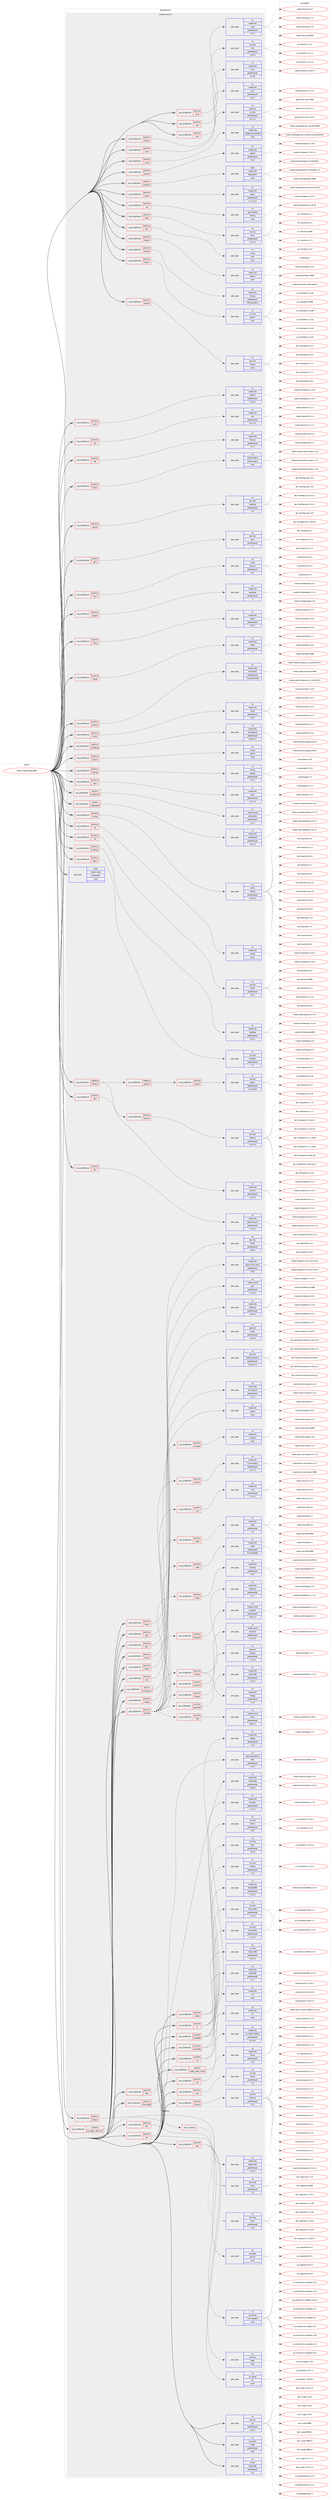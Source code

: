 digraph prolog {

# *************
# Graph options
# *************

newrank=true;
concentrate=true;
compound=true;
graph [rankdir=LR,fontname=Helvetica,fontsize=10,ranksep=1.5];#, ranksep=2.5, nodesep=0.2];
edge  [arrowhead=vee];
node  [fontname=Helvetica,fontsize=10];

# **********
# The ebuild
# **********

subgraph cluster_leftcol {
color=gray;
rank=same;
label=<<i>ebuild</i>>;
id [label="media-video/ffmpeg-9999", color=red, width=4, href="../media-video/ffmpeg-9999.svg"];
}

# ****************
# The dependencies
# ****************

subgraph cluster_midcol {
color=gray;
label=<<i>dependencies</i>>;
subgraph cluster_compile {
fillcolor="#eeeeee";
style=filled;
label=<<i>compile</i>>;
subgraph cond845 {
dependency2650 [label=<<TABLE BORDER="0" CELLBORDER="1" CELLSPACING="0" CELLPADDING="4"><TR><TD ROWSPAN="3" CELLPADDING="10">use_conditional</TD></TR><TR><TD>positive</TD></TR><TR><TD>cpu_flags_x86_mmx</TD></TR></TABLE>>, shape=none, color=red];
subgraph any27 {
dependency2651 [label=<<TABLE BORDER="0" CELLBORDER="1" CELLSPACING="0" CELLPADDING="4"><TR><TD CELLPADDING="10">any_of_group</TD></TR></TABLE>>, shape=none, color=red];subgraph pack1779 {
dependency2652 [label=<<TABLE BORDER="0" CELLBORDER="1" CELLSPACING="0" CELLPADDING="4" WIDTH="220"><TR><TD ROWSPAN="6" CELLPADDING="30">pack_dep</TD></TR><TR><TD WIDTH="110">no</TD></TR><TR><TD>dev-lang</TD></TR><TR><TD>nasm</TD></TR><TR><TD>greaterequal</TD></TR><TR><TD>2.13</TD></TR></TABLE>>, shape=none, color=blue];
}
dependency2651:e -> dependency2652:w [weight=20,style="dotted",arrowhead="oinv"];
subgraph pack1780 {
dependency2653 [label=<<TABLE BORDER="0" CELLBORDER="1" CELLSPACING="0" CELLPADDING="4" WIDTH="220"><TR><TD ROWSPAN="6" CELLPADDING="30">pack_dep</TD></TR><TR><TD WIDTH="110">no</TD></TR><TR><TD>dev-lang</TD></TR><TR><TD>yasm</TD></TR><TR><TD>greaterequal</TD></TR><TR><TD>1.3</TD></TR></TABLE>>, shape=none, color=blue];
}
dependency2651:e -> dependency2653:w [weight=20,style="dotted",arrowhead="oinv"];
}
dependency2650:e -> dependency2651:w [weight=20,style="dashed",arrowhead="vee"];
}
id:e -> dependency2650:w [weight=20,style="solid",arrowhead="vee"];
subgraph cond846 {
dependency2654 [label=<<TABLE BORDER="0" CELLBORDER="1" CELLSPACING="0" CELLPADDING="4"><TR><TD ROWSPAN="3" CELLPADDING="10">use_conditional</TD></TR><TR><TD>positive</TD></TR><TR><TD>doc</TD></TR></TABLE>>, shape=none, color=red];
subgraph pack1781 {
dependency2655 [label=<<TABLE BORDER="0" CELLBORDER="1" CELLSPACING="0" CELLPADDING="4" WIDTH="220"><TR><TD ROWSPAN="6" CELLPADDING="30">pack_dep</TD></TR><TR><TD WIDTH="110">no</TD></TR><TR><TD>sys-apps</TD></TR><TR><TD>texinfo</TD></TR><TR><TD>none</TD></TR><TR><TD></TD></TR></TABLE>>, shape=none, color=blue];
}
dependency2654:e -> dependency2655:w [weight=20,style="dashed",arrowhead="vee"];
}
id:e -> dependency2654:w [weight=20,style="solid",arrowhead="vee"];
subgraph cond847 {
dependency2656 [label=<<TABLE BORDER="0" CELLBORDER="1" CELLSPACING="0" CELLPADDING="4"><TR><TD ROWSPAN="3" CELLPADDING="10">use_conditional</TD></TR><TR><TD>positive</TD></TR><TR><TD>ladspa</TD></TR></TABLE>>, shape=none, color=red];
subgraph pack1782 {
dependency2657 [label=<<TABLE BORDER="0" CELLBORDER="1" CELLSPACING="0" CELLPADDING="4" WIDTH="220"><TR><TD ROWSPAN="6" CELLPADDING="30">pack_dep</TD></TR><TR><TD WIDTH="110">no</TD></TR><TR><TD>media-libs</TD></TR><TR><TD>ladspa-sdk</TD></TR><TR><TD>greaterequal</TD></TR><TR><TD>1.13-r2</TD></TR></TABLE>>, shape=none, color=blue];
}
dependency2656:e -> dependency2657:w [weight=20,style="dashed",arrowhead="vee"];
}
id:e -> dependency2656:w [weight=20,style="solid",arrowhead="vee"];
subgraph cond848 {
dependency2658 [label=<<TABLE BORDER="0" CELLBORDER="1" CELLSPACING="0" CELLPADDING="4"><TR><TD ROWSPAN="3" CELLPADDING="10">use_conditional</TD></TR><TR><TD>positive</TD></TR><TR><TD>test</TD></TR></TABLE>>, shape=none, color=red];
subgraph pack1783 {
dependency2659 [label=<<TABLE BORDER="0" CELLBORDER="1" CELLSPACING="0" CELLPADDING="4" WIDTH="220"><TR><TD ROWSPAN="6" CELLPADDING="30">pack_dep</TD></TR><TR><TD WIDTH="110">no</TD></TR><TR><TD>net-misc</TD></TR><TR><TD>wget</TD></TR><TR><TD>none</TD></TR><TR><TD></TD></TR></TABLE>>, shape=none, color=blue];
}
dependency2658:e -> dependency2659:w [weight=20,style="dashed",arrowhead="vee"];
subgraph pack1784 {
dependency2660 [label=<<TABLE BORDER="0" CELLBORDER="1" CELLSPACING="0" CELLPADDING="4" WIDTH="220"><TR><TD ROWSPAN="6" CELLPADDING="30">pack_dep</TD></TR><TR><TD WIDTH="110">no</TD></TR><TR><TD>sys-devel</TD></TR><TR><TD>bc</TD></TR><TR><TD>none</TD></TR><TR><TD></TD></TR></TABLE>>, shape=none, color=blue];
}
dependency2658:e -> dependency2660:w [weight=20,style="dashed",arrowhead="vee"];
}
id:e -> dependency2658:w [weight=20,style="solid",arrowhead="vee"];
subgraph cond849 {
dependency2661 [label=<<TABLE BORDER="0" CELLBORDER="1" CELLSPACING="0" CELLPADDING="4"><TR><TD ROWSPAN="3" CELLPADDING="10">use_conditional</TD></TR><TR><TD>positive</TD></TR><TR><TD>v4l</TD></TR></TABLE>>, shape=none, color=red];
subgraph pack1785 {
dependency2662 [label=<<TABLE BORDER="0" CELLBORDER="1" CELLSPACING="0" CELLPADDING="4" WIDTH="220"><TR><TD ROWSPAN="6" CELLPADDING="30">pack_dep</TD></TR><TR><TD WIDTH="110">no</TD></TR><TR><TD>sys-kernel</TD></TR><TR><TD>linux-headers</TD></TR><TR><TD>none</TD></TR><TR><TD></TD></TR></TABLE>>, shape=none, color=blue];
}
dependency2661:e -> dependency2662:w [weight=20,style="dashed",arrowhead="vee"];
}
id:e -> dependency2661:w [weight=20,style="solid",arrowhead="vee"];
subgraph pack1786 {
dependency2663 [label=<<TABLE BORDER="0" CELLBORDER="1" CELLSPACING="0" CELLPADDING="4" WIDTH="220"><TR><TD ROWSPAN="6" CELLPADDING="30">pack_dep</TD></TR><TR><TD WIDTH="110">no</TD></TR><TR><TD>dev-vcs</TD></TR><TR><TD>git</TD></TR><TR><TD>greaterequal</TD></TR><TR><TD>1.8.2.1</TD></TR></TABLE>>, shape=none, color=blue];
}
id:e -> dependency2663:w [weight=20,style="solid",arrowhead="vee"];
subgraph pack1787 {
dependency2664 [label=<<TABLE BORDER="0" CELLBORDER="1" CELLSPACING="0" CELLPADDING="4" WIDTH="220"><TR><TD ROWSPAN="6" CELLPADDING="30">pack_dep</TD></TR><TR><TD WIDTH="110">no</TD></TR><TR><TD>sys-devel</TD></TR><TR><TD>make</TD></TR><TR><TD>greaterequal</TD></TR><TR><TD>3.81</TD></TR></TABLE>>, shape=none, color=blue];
}
id:e -> dependency2664:w [weight=20,style="solid",arrowhead="vee"];
subgraph pack1788 {
dependency2665 [label=<<TABLE BORDER="0" CELLBORDER="1" CELLSPACING="0" CELLPADDING="4" WIDTH="220"><TR><TD ROWSPAN="6" CELLPADDING="30">pack_dep</TD></TR><TR><TD WIDTH="110">no</TD></TR><TR><TD>virtual</TD></TR><TR><TD>pkgconfig</TD></TR><TR><TD>greaterequal</TD></TR><TR><TD>0-r1</TD></TR></TABLE>>, shape=none, color=blue];
}
id:e -> dependency2665:w [weight=20,style="solid",arrowhead="vee"];
}
subgraph cluster_compileandrun {
fillcolor="#eeeeee";
style=filled;
label=<<i>compile and run</i>>;
subgraph cond850 {
dependency2666 [label=<<TABLE BORDER="0" CELLBORDER="1" CELLSPACING="0" CELLPADDING="4"><TR><TD ROWSPAN="3" CELLPADDING="10">use_conditional</TD></TR><TR><TD>negative</TD></TR><TR><TD>libressl</TD></TR></TABLE>>, shape=none, color=red];
subgraph cond851 {
dependency2667 [label=<<TABLE BORDER="0" CELLBORDER="1" CELLSPACING="0" CELLPADDING="4"><TR><TD ROWSPAN="3" CELLPADDING="10">use_conditional</TD></TR><TR><TD>positive</TD></TR><TR><TD>openssl</TD></TR></TABLE>>, shape=none, color=red];
subgraph pack1789 {
dependency2668 [label=<<TABLE BORDER="0" CELLBORDER="1" CELLSPACING="0" CELLPADDING="4" WIDTH="220"><TR><TD ROWSPAN="6" CELLPADDING="30">pack_dep</TD></TR><TR><TD WIDTH="110">no</TD></TR><TR><TD>dev-libs</TD></TR><TR><TD>openssl</TD></TR><TR><TD>greaterequal</TD></TR><TR><TD>1.0.1h-r2</TD></TR></TABLE>>, shape=none, color=blue];
}
dependency2667:e -> dependency2668:w [weight=20,style="dashed",arrowhead="vee"];
}
dependency2666:e -> dependency2667:w [weight=20,style="dashed",arrowhead="vee"];
subgraph cond852 {
dependency2669 [label=<<TABLE BORDER="0" CELLBORDER="1" CELLSPACING="0" CELLPADDING="4"><TR><TD ROWSPAN="3" CELLPADDING="10">use_conditional</TD></TR><TR><TD>negative</TD></TR><TR><TD>openssl</TD></TR></TABLE>>, shape=none, color=red];
subgraph cond853 {
dependency2670 [label=<<TABLE BORDER="0" CELLBORDER="1" CELLSPACING="0" CELLPADDING="4"><TR><TD ROWSPAN="3" CELLPADDING="10">use_conditional</TD></TR><TR><TD>positive</TD></TR><TR><TD>gnutls</TD></TR></TABLE>>, shape=none, color=red];
subgraph pack1790 {
dependency2671 [label=<<TABLE BORDER="0" CELLBORDER="1" CELLSPACING="0" CELLPADDING="4" WIDTH="220"><TR><TD ROWSPAN="6" CELLPADDING="30">pack_dep</TD></TR><TR><TD WIDTH="110">no</TD></TR><TR><TD>net-libs</TD></TR><TR><TD>gnutls</TD></TR><TR><TD>greaterequal</TD></TR><TR><TD>2.12.23-r6</TD></TR></TABLE>>, shape=none, color=blue];
}
dependency2670:e -> dependency2671:w [weight=20,style="dashed",arrowhead="vee"];
}
dependency2669:e -> dependency2670:w [weight=20,style="dashed",arrowhead="vee"];
}
dependency2666:e -> dependency2669:w [weight=20,style="dashed",arrowhead="vee"];
}
id:e -> dependency2666:w [weight=20,style="solid",arrowhead="odotvee"];
subgraph cond854 {
dependency2672 [label=<<TABLE BORDER="0" CELLBORDER="1" CELLSPACING="0" CELLPADDING="4"><TR><TD ROWSPAN="3" CELLPADDING="10">use_conditional</TD></TR><TR><TD>positive</TD></TR><TR><TD>X</TD></TR></TABLE>>, shape=none, color=red];
subgraph pack1791 {
dependency2673 [label=<<TABLE BORDER="0" CELLBORDER="1" CELLSPACING="0" CELLPADDING="4" WIDTH="220"><TR><TD ROWSPAN="6" CELLPADDING="30">pack_dep</TD></TR><TR><TD WIDTH="110">no</TD></TR><TR><TD>x11-libs</TD></TR><TR><TD>libX11</TD></TR><TR><TD>greaterequal</TD></TR><TR><TD>1.6.2</TD></TR></TABLE>>, shape=none, color=blue];
}
dependency2672:e -> dependency2673:w [weight=20,style="dashed",arrowhead="vee"];
subgraph pack1792 {
dependency2674 [label=<<TABLE BORDER="0" CELLBORDER="1" CELLSPACING="0" CELLPADDING="4" WIDTH="220"><TR><TD ROWSPAN="6" CELLPADDING="30">pack_dep</TD></TR><TR><TD WIDTH="110">no</TD></TR><TR><TD>x11-libs</TD></TR><TR><TD>libXext</TD></TR><TR><TD>greaterequal</TD></TR><TR><TD>1.3.2</TD></TR></TABLE>>, shape=none, color=blue];
}
dependency2672:e -> dependency2674:w [weight=20,style="dashed",arrowhead="vee"];
subgraph pack1793 {
dependency2675 [label=<<TABLE BORDER="0" CELLBORDER="1" CELLSPACING="0" CELLPADDING="4" WIDTH="220"><TR><TD ROWSPAN="6" CELLPADDING="30">pack_dep</TD></TR><TR><TD WIDTH="110">no</TD></TR><TR><TD>x11-libs</TD></TR><TR><TD>libXv</TD></TR><TR><TD>greaterequal</TD></TR><TR><TD>1.0.10</TD></TR></TABLE>>, shape=none, color=blue];
}
dependency2672:e -> dependency2675:w [weight=20,style="dashed",arrowhead="vee"];
}
id:e -> dependency2672:w [weight=20,style="solid",arrowhead="odotvee"];
subgraph cond855 {
dependency2676 [label=<<TABLE BORDER="0" CELLBORDER="1" CELLSPACING="0" CELLPADDING="4"><TR><TD ROWSPAN="3" CELLPADDING="10">use_conditional</TD></TR><TR><TD>positive</TD></TR><TR><TD>alsa</TD></TR></TABLE>>, shape=none, color=red];
subgraph pack1794 {
dependency2677 [label=<<TABLE BORDER="0" CELLBORDER="1" CELLSPACING="0" CELLPADDING="4" WIDTH="220"><TR><TD ROWSPAN="6" CELLPADDING="30">pack_dep</TD></TR><TR><TD WIDTH="110">no</TD></TR><TR><TD>media-libs</TD></TR><TR><TD>alsa-lib</TD></TR><TR><TD>greaterequal</TD></TR><TR><TD>1.0.27.2</TD></TR></TABLE>>, shape=none, color=blue];
}
dependency2676:e -> dependency2677:w [weight=20,style="dashed",arrowhead="vee"];
}
id:e -> dependency2676:w [weight=20,style="solid",arrowhead="odotvee"];
subgraph cond856 {
dependency2678 [label=<<TABLE BORDER="0" CELLBORDER="1" CELLSPACING="0" CELLPADDING="4"><TR><TD ROWSPAN="3" CELLPADDING="10">use_conditional</TD></TR><TR><TD>positive</TD></TR><TR><TD>amr</TD></TR></TABLE>>, shape=none, color=red];
subgraph pack1795 {
dependency2679 [label=<<TABLE BORDER="0" CELLBORDER="1" CELLSPACING="0" CELLPADDING="4" WIDTH="220"><TR><TD ROWSPAN="6" CELLPADDING="30">pack_dep</TD></TR><TR><TD WIDTH="110">no</TD></TR><TR><TD>media-libs</TD></TR><TR><TD>opencore-amr</TD></TR><TR><TD>greaterequal</TD></TR><TR><TD>0.1.3-r1</TD></TR></TABLE>>, shape=none, color=blue];
}
dependency2678:e -> dependency2679:w [weight=20,style="dashed",arrowhead="vee"];
}
id:e -> dependency2678:w [weight=20,style="solid",arrowhead="odotvee"];
subgraph cond857 {
dependency2680 [label=<<TABLE BORDER="0" CELLBORDER="1" CELLSPACING="0" CELLPADDING="4"><TR><TD ROWSPAN="3" CELLPADDING="10">use_conditional</TD></TR><TR><TD>positive</TD></TR><TR><TD>bluray</TD></TR></TABLE>>, shape=none, color=red];
subgraph pack1796 {
dependency2681 [label=<<TABLE BORDER="0" CELLBORDER="1" CELLSPACING="0" CELLPADDING="4" WIDTH="220"><TR><TD ROWSPAN="6" CELLPADDING="30">pack_dep</TD></TR><TR><TD WIDTH="110">no</TD></TR><TR><TD>media-libs</TD></TR><TR><TD>libbluray</TD></TR><TR><TD>greaterequal</TD></TR><TR><TD>0.3.0-r1</TD></TR></TABLE>>, shape=none, color=blue];
}
dependency2680:e -> dependency2681:w [weight=20,style="dashed",arrowhead="vee"];
}
id:e -> dependency2680:w [weight=20,style="solid",arrowhead="odotvee"];
subgraph cond858 {
dependency2682 [label=<<TABLE BORDER="0" CELLBORDER="1" CELLSPACING="0" CELLPADDING="4"><TR><TD ROWSPAN="3" CELLPADDING="10">use_conditional</TD></TR><TR><TD>positive</TD></TR><TR><TD>bs2b</TD></TR></TABLE>>, shape=none, color=red];
subgraph pack1797 {
dependency2683 [label=<<TABLE BORDER="0" CELLBORDER="1" CELLSPACING="0" CELLPADDING="4" WIDTH="220"><TR><TD ROWSPAN="6" CELLPADDING="30">pack_dep</TD></TR><TR><TD WIDTH="110">no</TD></TR><TR><TD>media-libs</TD></TR><TR><TD>libbs2b</TD></TR><TR><TD>greaterequal</TD></TR><TR><TD>3.1.0-r1</TD></TR></TABLE>>, shape=none, color=blue];
}
dependency2682:e -> dependency2683:w [weight=20,style="dashed",arrowhead="vee"];
}
id:e -> dependency2682:w [weight=20,style="solid",arrowhead="odotvee"];
subgraph cond859 {
dependency2684 [label=<<TABLE BORDER="0" CELLBORDER="1" CELLSPACING="0" CELLPADDING="4"><TR><TD ROWSPAN="3" CELLPADDING="10">use_conditional</TD></TR><TR><TD>positive</TD></TR><TR><TD>bzip2</TD></TR></TABLE>>, shape=none, color=red];
subgraph pack1798 {
dependency2685 [label=<<TABLE BORDER="0" CELLBORDER="1" CELLSPACING="0" CELLPADDING="4" WIDTH="220"><TR><TD ROWSPAN="6" CELLPADDING="30">pack_dep</TD></TR><TR><TD WIDTH="110">no</TD></TR><TR><TD>app-arch</TD></TR><TR><TD>bzip2</TD></TR><TR><TD>greaterequal</TD></TR><TR><TD>1.0.6-r4</TD></TR></TABLE>>, shape=none, color=blue];
}
dependency2684:e -> dependency2685:w [weight=20,style="dashed",arrowhead="vee"];
}
id:e -> dependency2684:w [weight=20,style="solid",arrowhead="odotvee"];
subgraph cond860 {
dependency2686 [label=<<TABLE BORDER="0" CELLBORDER="1" CELLSPACING="0" CELLPADDING="4"><TR><TD ROWSPAN="3" CELLPADDING="10">use_conditional</TD></TR><TR><TD>positive</TD></TR><TR><TD>cdio</TD></TR></TABLE>>, shape=none, color=red];
subgraph pack1799 {
dependency2687 [label=<<TABLE BORDER="0" CELLBORDER="1" CELLSPACING="0" CELLPADDING="4" WIDTH="220"><TR><TD ROWSPAN="6" CELLPADDING="30">pack_dep</TD></TR><TR><TD WIDTH="110">no</TD></TR><TR><TD>dev-libs</TD></TR><TR><TD>libcdio-paranoia</TD></TR><TR><TD>greaterequal</TD></TR><TR><TD>0.90_p1-r1</TD></TR></TABLE>>, shape=none, color=blue];
}
dependency2686:e -> dependency2687:w [weight=20,style="dashed",arrowhead="vee"];
}
id:e -> dependency2686:w [weight=20,style="solid",arrowhead="odotvee"];
subgraph cond861 {
dependency2688 [label=<<TABLE BORDER="0" CELLBORDER="1" CELLSPACING="0" CELLPADDING="4"><TR><TD ROWSPAN="3" CELLPADDING="10">use_conditional</TD></TR><TR><TD>positive</TD></TR><TR><TD>celt</TD></TR></TABLE>>, shape=none, color=red];
subgraph pack1800 {
dependency2689 [label=<<TABLE BORDER="0" CELLBORDER="1" CELLSPACING="0" CELLPADDING="4" WIDTH="220"><TR><TD ROWSPAN="6" CELLPADDING="30">pack_dep</TD></TR><TR><TD WIDTH="110">no</TD></TR><TR><TD>media-libs</TD></TR><TR><TD>celt</TD></TR><TR><TD>greaterequal</TD></TR><TR><TD>0.11.1-r1</TD></TR></TABLE>>, shape=none, color=blue];
}
dependency2688:e -> dependency2689:w [weight=20,style="dashed",arrowhead="vee"];
}
id:e -> dependency2688:w [weight=20,style="solid",arrowhead="odotvee"];
subgraph cond862 {
dependency2690 [label=<<TABLE BORDER="0" CELLBORDER="1" CELLSPACING="0" CELLPADDING="4"><TR><TD ROWSPAN="3" CELLPADDING="10">use_conditional</TD></TR><TR><TD>positive</TD></TR><TR><TD>chromaprint</TD></TR></TABLE>>, shape=none, color=red];
subgraph pack1801 {
dependency2691 [label=<<TABLE BORDER="0" CELLBORDER="1" CELLSPACING="0" CELLPADDING="4" WIDTH="220"><TR><TD ROWSPAN="6" CELLPADDING="30">pack_dep</TD></TR><TR><TD WIDTH="110">no</TD></TR><TR><TD>media-libs</TD></TR><TR><TD>chromaprint</TD></TR><TR><TD>greaterequal</TD></TR><TR><TD>1.2-r1</TD></TR></TABLE>>, shape=none, color=blue];
}
dependency2690:e -> dependency2691:w [weight=20,style="dashed",arrowhead="vee"];
}
id:e -> dependency2690:w [weight=20,style="solid",arrowhead="odotvee"];
subgraph cond863 {
dependency2692 [label=<<TABLE BORDER="0" CELLBORDER="1" CELLSPACING="0" CELLPADDING="4"><TR><TD ROWSPAN="3" CELLPADDING="10">use_conditional</TD></TR><TR><TD>positive</TD></TR><TR><TD>codec2</TD></TR></TABLE>>, shape=none, color=red];
subgraph pack1802 {
dependency2693 [label=<<TABLE BORDER="0" CELLBORDER="1" CELLSPACING="0" CELLPADDING="4" WIDTH="220"><TR><TD ROWSPAN="6" CELLPADDING="30">pack_dep</TD></TR><TR><TD WIDTH="110">no</TD></TR><TR><TD>media-libs</TD></TR><TR><TD>codec2</TD></TR><TR><TD>none</TD></TR><TR><TD></TD></TR></TABLE>>, shape=none, color=blue];
}
dependency2692:e -> dependency2693:w [weight=20,style="dashed",arrowhead="vee"];
}
id:e -> dependency2692:w [weight=20,style="solid",arrowhead="odotvee"];
subgraph cond864 {
dependency2694 [label=<<TABLE BORDER="0" CELLBORDER="1" CELLSPACING="0" CELLPADDING="4"><TR><TD ROWSPAN="3" CELLPADDING="10">use_conditional</TD></TR><TR><TD>positive</TD></TR><TR><TD>encode</TD></TR></TABLE>>, shape=none, color=red];
subgraph cond865 {
dependency2695 [label=<<TABLE BORDER="0" CELLBORDER="1" CELLSPACING="0" CELLPADDING="4"><TR><TD ROWSPAN="3" CELLPADDING="10">use_conditional</TD></TR><TR><TD>positive</TD></TR><TR><TD>amrenc</TD></TR></TABLE>>, shape=none, color=red];
subgraph pack1803 {
dependency2696 [label=<<TABLE BORDER="0" CELLBORDER="1" CELLSPACING="0" CELLPADDING="4" WIDTH="220"><TR><TD ROWSPAN="6" CELLPADDING="30">pack_dep</TD></TR><TR><TD WIDTH="110">no</TD></TR><TR><TD>media-libs</TD></TR><TR><TD>vo-amrwbenc</TD></TR><TR><TD>greaterequal</TD></TR><TR><TD>0.1.2-r1</TD></TR></TABLE>>, shape=none, color=blue];
}
dependency2695:e -> dependency2696:w [weight=20,style="dashed",arrowhead="vee"];
}
dependency2694:e -> dependency2695:w [weight=20,style="dashed",arrowhead="vee"];
subgraph cond866 {
dependency2697 [label=<<TABLE BORDER="0" CELLBORDER="1" CELLSPACING="0" CELLPADDING="4"><TR><TD ROWSPAN="3" CELLPADDING="10">use_conditional</TD></TR><TR><TD>positive</TD></TR><TR><TD>kvazaar</TD></TR></TABLE>>, shape=none, color=red];
subgraph pack1804 {
dependency2698 [label=<<TABLE BORDER="0" CELLBORDER="1" CELLSPACING="0" CELLPADDING="4" WIDTH="220"><TR><TD ROWSPAN="6" CELLPADDING="30">pack_dep</TD></TR><TR><TD WIDTH="110">no</TD></TR><TR><TD>media-libs</TD></TR><TR><TD>kvazaar</TD></TR><TR><TD>none</TD></TR><TR><TD></TD></TR></TABLE>>, shape=none, color=blue];
}
dependency2697:e -> dependency2698:w [weight=20,style="dashed",arrowhead="vee"];
}
dependency2694:e -> dependency2697:w [weight=20,style="dashed",arrowhead="vee"];
subgraph cond867 {
dependency2699 [label=<<TABLE BORDER="0" CELLBORDER="1" CELLSPACING="0" CELLPADDING="4"><TR><TD ROWSPAN="3" CELLPADDING="10">use_conditional</TD></TR><TR><TD>positive</TD></TR><TR><TD>mp3</TD></TR></TABLE>>, shape=none, color=red];
subgraph pack1805 {
dependency2700 [label=<<TABLE BORDER="0" CELLBORDER="1" CELLSPACING="0" CELLPADDING="4" WIDTH="220"><TR><TD ROWSPAN="6" CELLPADDING="30">pack_dep</TD></TR><TR><TD WIDTH="110">no</TD></TR><TR><TD>media-sound</TD></TR><TR><TD>lame</TD></TR><TR><TD>greaterequal</TD></TR><TR><TD>3.99.5-r1</TD></TR></TABLE>>, shape=none, color=blue];
}
dependency2699:e -> dependency2700:w [weight=20,style="dashed",arrowhead="vee"];
}
dependency2694:e -> dependency2699:w [weight=20,style="dashed",arrowhead="vee"];
subgraph cond868 {
dependency2701 [label=<<TABLE BORDER="0" CELLBORDER="1" CELLSPACING="0" CELLPADDING="4"><TR><TD ROWSPAN="3" CELLPADDING="10">use_conditional</TD></TR><TR><TD>positive</TD></TR><TR><TD>openh264</TD></TR></TABLE>>, shape=none, color=red];
subgraph pack1806 {
dependency2702 [label=<<TABLE BORDER="0" CELLBORDER="1" CELLSPACING="0" CELLPADDING="4" WIDTH="220"><TR><TD ROWSPAN="6" CELLPADDING="30">pack_dep</TD></TR><TR><TD WIDTH="110">no</TD></TR><TR><TD>media-libs</TD></TR><TR><TD>openh264</TD></TR><TR><TD>greaterequal</TD></TR><TR><TD>1.4.0-r1</TD></TR></TABLE>>, shape=none, color=blue];
}
dependency2701:e -> dependency2702:w [weight=20,style="dashed",arrowhead="vee"];
}
dependency2694:e -> dependency2701:w [weight=20,style="dashed",arrowhead="vee"];
subgraph cond869 {
dependency2703 [label=<<TABLE BORDER="0" CELLBORDER="1" CELLSPACING="0" CELLPADDING="4"><TR><TD ROWSPAN="3" CELLPADDING="10">use_conditional</TD></TR><TR><TD>positive</TD></TR><TR><TD>snappy</TD></TR></TABLE>>, shape=none, color=red];
subgraph pack1807 {
dependency2704 [label=<<TABLE BORDER="0" CELLBORDER="1" CELLSPACING="0" CELLPADDING="4" WIDTH="220"><TR><TD ROWSPAN="6" CELLPADDING="30">pack_dep</TD></TR><TR><TD WIDTH="110">no</TD></TR><TR><TD>app-arch</TD></TR><TR><TD>snappy</TD></TR><TR><TD>greaterequal</TD></TR><TR><TD>1.1.2-r1</TD></TR></TABLE>>, shape=none, color=blue];
}
dependency2703:e -> dependency2704:w [weight=20,style="dashed",arrowhead="vee"];
}
dependency2694:e -> dependency2703:w [weight=20,style="dashed",arrowhead="vee"];
subgraph cond870 {
dependency2705 [label=<<TABLE BORDER="0" CELLBORDER="1" CELLSPACING="0" CELLPADDING="4"><TR><TD ROWSPAN="3" CELLPADDING="10">use_conditional</TD></TR><TR><TD>positive</TD></TR><TR><TD>theora</TD></TR></TABLE>>, shape=none, color=red];
subgraph pack1808 {
dependency2706 [label=<<TABLE BORDER="0" CELLBORDER="1" CELLSPACING="0" CELLPADDING="4" WIDTH="220"><TR><TD ROWSPAN="6" CELLPADDING="30">pack_dep</TD></TR><TR><TD WIDTH="110">no</TD></TR><TR><TD>media-libs</TD></TR><TR><TD>libtheora</TD></TR><TR><TD>greaterequal</TD></TR><TR><TD>1.1.1</TD></TR></TABLE>>, shape=none, color=blue];
}
dependency2705:e -> dependency2706:w [weight=20,style="dashed",arrowhead="vee"];
subgraph pack1809 {
dependency2707 [label=<<TABLE BORDER="0" CELLBORDER="1" CELLSPACING="0" CELLPADDING="4" WIDTH="220"><TR><TD ROWSPAN="6" CELLPADDING="30">pack_dep</TD></TR><TR><TD WIDTH="110">no</TD></TR><TR><TD>media-libs</TD></TR><TR><TD>libogg</TD></TR><TR><TD>greaterequal</TD></TR><TR><TD>1.3.0</TD></TR></TABLE>>, shape=none, color=blue];
}
dependency2705:e -> dependency2707:w [weight=20,style="dashed",arrowhead="vee"];
}
dependency2694:e -> dependency2705:w [weight=20,style="dashed",arrowhead="vee"];
subgraph cond871 {
dependency2708 [label=<<TABLE BORDER="0" CELLBORDER="1" CELLSPACING="0" CELLPADDING="4"><TR><TD ROWSPAN="3" CELLPADDING="10">use_conditional</TD></TR><TR><TD>positive</TD></TR><TR><TD>twolame</TD></TR></TABLE>>, shape=none, color=red];
subgraph pack1810 {
dependency2709 [label=<<TABLE BORDER="0" CELLBORDER="1" CELLSPACING="0" CELLPADDING="4" WIDTH="220"><TR><TD ROWSPAN="6" CELLPADDING="30">pack_dep</TD></TR><TR><TD WIDTH="110">no</TD></TR><TR><TD>media-sound</TD></TR><TR><TD>twolame</TD></TR><TR><TD>greaterequal</TD></TR><TR><TD>0.3.13-r1</TD></TR></TABLE>>, shape=none, color=blue];
}
dependency2708:e -> dependency2709:w [weight=20,style="dashed",arrowhead="vee"];
}
dependency2694:e -> dependency2708:w [weight=20,style="dashed",arrowhead="vee"];
subgraph cond872 {
dependency2710 [label=<<TABLE BORDER="0" CELLBORDER="1" CELLSPACING="0" CELLPADDING="4"><TR><TD ROWSPAN="3" CELLPADDING="10">use_conditional</TD></TR><TR><TD>positive</TD></TR><TR><TD>wavpack</TD></TR></TABLE>>, shape=none, color=red];
subgraph pack1811 {
dependency2711 [label=<<TABLE BORDER="0" CELLBORDER="1" CELLSPACING="0" CELLPADDING="4" WIDTH="220"><TR><TD ROWSPAN="6" CELLPADDING="30">pack_dep</TD></TR><TR><TD WIDTH="110">no</TD></TR><TR><TD>media-sound</TD></TR><TR><TD>wavpack</TD></TR><TR><TD>greaterequal</TD></TR><TR><TD>4.60.1-r1</TD></TR></TABLE>>, shape=none, color=blue];
}
dependency2710:e -> dependency2711:w [weight=20,style="dashed",arrowhead="vee"];
}
dependency2694:e -> dependency2710:w [weight=20,style="dashed",arrowhead="vee"];
subgraph cond873 {
dependency2712 [label=<<TABLE BORDER="0" CELLBORDER="1" CELLSPACING="0" CELLPADDING="4"><TR><TD ROWSPAN="3" CELLPADDING="10">use_conditional</TD></TR><TR><TD>positive</TD></TR><TR><TD>webp</TD></TR></TABLE>>, shape=none, color=red];
subgraph pack1812 {
dependency2713 [label=<<TABLE BORDER="0" CELLBORDER="1" CELLSPACING="0" CELLPADDING="4" WIDTH="220"><TR><TD ROWSPAN="6" CELLPADDING="30">pack_dep</TD></TR><TR><TD WIDTH="110">no</TD></TR><TR><TD>media-libs</TD></TR><TR><TD>libwebp</TD></TR><TR><TD>greaterequal</TD></TR><TR><TD>0.3.0</TD></TR></TABLE>>, shape=none, color=blue];
}
dependency2712:e -> dependency2713:w [weight=20,style="dashed",arrowhead="vee"];
}
dependency2694:e -> dependency2712:w [weight=20,style="dashed",arrowhead="vee"];
subgraph cond874 {
dependency2714 [label=<<TABLE BORDER="0" CELLBORDER="1" CELLSPACING="0" CELLPADDING="4"><TR><TD ROWSPAN="3" CELLPADDING="10">use_conditional</TD></TR><TR><TD>positive</TD></TR><TR><TD>x264</TD></TR></TABLE>>, shape=none, color=red];
subgraph pack1813 {
dependency2715 [label=<<TABLE BORDER="0" CELLBORDER="1" CELLSPACING="0" CELLPADDING="4" WIDTH="220"><TR><TD ROWSPAN="6" CELLPADDING="30">pack_dep</TD></TR><TR><TD WIDTH="110">no</TD></TR><TR><TD>media-libs</TD></TR><TR><TD>x264</TD></TR><TR><TD>greaterequal</TD></TR><TR><TD>0.0.20130506</TD></TR></TABLE>>, shape=none, color=blue];
}
dependency2714:e -> dependency2715:w [weight=20,style="dashed",arrowhead="vee"];
}
dependency2694:e -> dependency2714:w [weight=20,style="dashed",arrowhead="vee"];
subgraph cond875 {
dependency2716 [label=<<TABLE BORDER="0" CELLBORDER="1" CELLSPACING="0" CELLPADDING="4"><TR><TD ROWSPAN="3" CELLPADDING="10">use_conditional</TD></TR><TR><TD>positive</TD></TR><TR><TD>x265</TD></TR></TABLE>>, shape=none, color=red];
subgraph pack1814 {
dependency2717 [label=<<TABLE BORDER="0" CELLBORDER="1" CELLSPACING="0" CELLPADDING="4" WIDTH="220"><TR><TD ROWSPAN="6" CELLPADDING="30">pack_dep</TD></TR><TR><TD WIDTH="110">no</TD></TR><TR><TD>media-libs</TD></TR><TR><TD>x265</TD></TR><TR><TD>greaterequal</TD></TR><TR><TD>1.6</TD></TR></TABLE>>, shape=none, color=blue];
}
dependency2716:e -> dependency2717:w [weight=20,style="dashed",arrowhead="vee"];
}
dependency2694:e -> dependency2716:w [weight=20,style="dashed",arrowhead="vee"];
subgraph cond876 {
dependency2718 [label=<<TABLE BORDER="0" CELLBORDER="1" CELLSPACING="0" CELLPADDING="4"><TR><TD ROWSPAN="3" CELLPADDING="10">use_conditional</TD></TR><TR><TD>positive</TD></TR><TR><TD>xvid</TD></TR></TABLE>>, shape=none, color=red];
subgraph pack1815 {
dependency2719 [label=<<TABLE BORDER="0" CELLBORDER="1" CELLSPACING="0" CELLPADDING="4" WIDTH="220"><TR><TD ROWSPAN="6" CELLPADDING="30">pack_dep</TD></TR><TR><TD WIDTH="110">no</TD></TR><TR><TD>media-libs</TD></TR><TR><TD>xvid</TD></TR><TR><TD>greaterequal</TD></TR><TR><TD>1.3.2-r1</TD></TR></TABLE>>, shape=none, color=blue];
}
dependency2718:e -> dependency2719:w [weight=20,style="dashed",arrowhead="vee"];
}
dependency2694:e -> dependency2718:w [weight=20,style="dashed",arrowhead="vee"];
}
id:e -> dependency2694:w [weight=20,style="solid",arrowhead="odotvee"];
subgraph cond877 {
dependency2720 [label=<<TABLE BORDER="0" CELLBORDER="1" CELLSPACING="0" CELLPADDING="4"><TR><TD ROWSPAN="3" CELLPADDING="10">use_conditional</TD></TR><TR><TD>positive</TD></TR><TR><TD>fdk</TD></TR></TABLE>>, shape=none, color=red];
subgraph pack1816 {
dependency2721 [label=<<TABLE BORDER="0" CELLBORDER="1" CELLSPACING="0" CELLPADDING="4" WIDTH="220"><TR><TD ROWSPAN="6" CELLPADDING="30">pack_dep</TD></TR><TR><TD WIDTH="110">no</TD></TR><TR><TD>media-libs</TD></TR><TR><TD>fdk-aac</TD></TR><TR><TD>greaterequal</TD></TR><TR><TD>0.1.3</TD></TR></TABLE>>, shape=none, color=blue];
}
dependency2720:e -> dependency2721:w [weight=20,style="dashed",arrowhead="vee"];
}
id:e -> dependency2720:w [weight=20,style="solid",arrowhead="odotvee"];
subgraph cond878 {
dependency2722 [label=<<TABLE BORDER="0" CELLBORDER="1" CELLSPACING="0" CELLPADDING="4"><TR><TD ROWSPAN="3" CELLPADDING="10">use_conditional</TD></TR><TR><TD>positive</TD></TR><TR><TD>flite</TD></TR></TABLE>>, shape=none, color=red];
subgraph pack1817 {
dependency2723 [label=<<TABLE BORDER="0" CELLBORDER="1" CELLSPACING="0" CELLPADDING="4" WIDTH="220"><TR><TD ROWSPAN="6" CELLPADDING="30">pack_dep</TD></TR><TR><TD WIDTH="110">no</TD></TR><TR><TD>app-accessibility</TD></TR><TR><TD>flite</TD></TR><TR><TD>greaterequal</TD></TR><TR><TD>1.4-r4</TD></TR></TABLE>>, shape=none, color=blue];
}
dependency2722:e -> dependency2723:w [weight=20,style="dashed",arrowhead="vee"];
}
id:e -> dependency2722:w [weight=20,style="solid",arrowhead="odotvee"];
subgraph cond879 {
dependency2724 [label=<<TABLE BORDER="0" CELLBORDER="1" CELLSPACING="0" CELLPADDING="4"><TR><TD ROWSPAN="3" CELLPADDING="10">use_conditional</TD></TR><TR><TD>positive</TD></TR><TR><TD>fontconfig</TD></TR></TABLE>>, shape=none, color=red];
subgraph pack1818 {
dependency2725 [label=<<TABLE BORDER="0" CELLBORDER="1" CELLSPACING="0" CELLPADDING="4" WIDTH="220"><TR><TD ROWSPAN="6" CELLPADDING="30">pack_dep</TD></TR><TR><TD WIDTH="110">no</TD></TR><TR><TD>media-libs</TD></TR><TR><TD>fontconfig</TD></TR><TR><TD>greaterequal</TD></TR><TR><TD>2.10.92</TD></TR></TABLE>>, shape=none, color=blue];
}
dependency2724:e -> dependency2725:w [weight=20,style="dashed",arrowhead="vee"];
}
id:e -> dependency2724:w [weight=20,style="solid",arrowhead="odotvee"];
subgraph cond880 {
dependency2726 [label=<<TABLE BORDER="0" CELLBORDER="1" CELLSPACING="0" CELLPADDING="4"><TR><TD ROWSPAN="3" CELLPADDING="10">use_conditional</TD></TR><TR><TD>positive</TD></TR><TR><TD>frei0r</TD></TR></TABLE>>, shape=none, color=red];
subgraph pack1819 {
dependency2727 [label=<<TABLE BORDER="0" CELLBORDER="1" CELLSPACING="0" CELLPADDING="4" WIDTH="220"><TR><TD ROWSPAN="6" CELLPADDING="30">pack_dep</TD></TR><TR><TD WIDTH="110">no</TD></TR><TR><TD>media-plugins</TD></TR><TR><TD>frei0r-plugins</TD></TR><TR><TD>none</TD></TR><TR><TD></TD></TR></TABLE>>, shape=none, color=blue];
}
dependency2726:e -> dependency2727:w [weight=20,style="dashed",arrowhead="vee"];
}
id:e -> dependency2726:w [weight=20,style="solid",arrowhead="odotvee"];
subgraph cond881 {
dependency2728 [label=<<TABLE BORDER="0" CELLBORDER="1" CELLSPACING="0" CELLPADDING="4"><TR><TD ROWSPAN="3" CELLPADDING="10">use_conditional</TD></TR><TR><TD>positive</TD></TR><TR><TD>fribidi</TD></TR></TABLE>>, shape=none, color=red];
subgraph pack1820 {
dependency2729 [label=<<TABLE BORDER="0" CELLBORDER="1" CELLSPACING="0" CELLPADDING="4" WIDTH="220"><TR><TD ROWSPAN="6" CELLPADDING="30">pack_dep</TD></TR><TR><TD WIDTH="110">no</TD></TR><TR><TD>dev-libs</TD></TR><TR><TD>fribidi</TD></TR><TR><TD>greaterequal</TD></TR><TR><TD>0.19.6</TD></TR></TABLE>>, shape=none, color=blue];
}
dependency2728:e -> dependency2729:w [weight=20,style="dashed",arrowhead="vee"];
}
id:e -> dependency2728:w [weight=20,style="solid",arrowhead="odotvee"];
subgraph cond882 {
dependency2730 [label=<<TABLE BORDER="0" CELLBORDER="1" CELLSPACING="0" CELLPADDING="4"><TR><TD ROWSPAN="3" CELLPADDING="10">use_conditional</TD></TR><TR><TD>positive</TD></TR><TR><TD>gcrypt</TD></TR></TABLE>>, shape=none, color=red];
subgraph pack1821 {
dependency2731 [label=<<TABLE BORDER="0" CELLBORDER="1" CELLSPACING="0" CELLPADDING="4" WIDTH="220"><TR><TD ROWSPAN="6" CELLPADDING="30">pack_dep</TD></TR><TR><TD WIDTH="110">no</TD></TR><TR><TD>dev-libs</TD></TR><TR><TD>libgcrypt</TD></TR><TR><TD>greaterequal</TD></TR><TR><TD>1.6</TD></TR></TABLE>>, shape=none, color=blue];
}
dependency2730:e -> dependency2731:w [weight=20,style="dashed",arrowhead="vee"];
}
id:e -> dependency2730:w [weight=20,style="solid",arrowhead="odotvee"];
subgraph cond883 {
dependency2732 [label=<<TABLE BORDER="0" CELLBORDER="1" CELLSPACING="0" CELLPADDING="4"><TR><TD ROWSPAN="3" CELLPADDING="10">use_conditional</TD></TR><TR><TD>positive</TD></TR><TR><TD>gme</TD></TR></TABLE>>, shape=none, color=red];
subgraph pack1822 {
dependency2733 [label=<<TABLE BORDER="0" CELLBORDER="1" CELLSPACING="0" CELLPADDING="4" WIDTH="220"><TR><TD ROWSPAN="6" CELLPADDING="30">pack_dep</TD></TR><TR><TD WIDTH="110">no</TD></TR><TR><TD>media-libs</TD></TR><TR><TD>game-music-emu</TD></TR><TR><TD>greaterequal</TD></TR><TR><TD>0.6.0</TD></TR></TABLE>>, shape=none, color=blue];
}
dependency2732:e -> dependency2733:w [weight=20,style="dashed",arrowhead="vee"];
}
id:e -> dependency2732:w [weight=20,style="solid",arrowhead="odotvee"];
subgraph cond884 {
dependency2734 [label=<<TABLE BORDER="0" CELLBORDER="1" CELLSPACING="0" CELLPADDING="4"><TR><TD ROWSPAN="3" CELLPADDING="10">use_conditional</TD></TR><TR><TD>positive</TD></TR><TR><TD>gmp</TD></TR></TABLE>>, shape=none, color=red];
subgraph pack1823 {
dependency2735 [label=<<TABLE BORDER="0" CELLBORDER="1" CELLSPACING="0" CELLPADDING="4" WIDTH="220"><TR><TD ROWSPAN="6" CELLPADDING="30">pack_dep</TD></TR><TR><TD WIDTH="110">no</TD></TR><TR><TD>dev-libs</TD></TR><TR><TD>gmp</TD></TR><TR><TD>greaterequal</TD></TR><TR><TD>6</TD></TR></TABLE>>, shape=none, color=blue];
}
dependency2734:e -> dependency2735:w [weight=20,style="dashed",arrowhead="vee"];
}
id:e -> dependency2734:w [weight=20,style="solid",arrowhead="odotvee"];
subgraph cond885 {
dependency2736 [label=<<TABLE BORDER="0" CELLBORDER="1" CELLSPACING="0" CELLPADDING="4"><TR><TD ROWSPAN="3" CELLPADDING="10">use_conditional</TD></TR><TR><TD>positive</TD></TR><TR><TD>gsm</TD></TR></TABLE>>, shape=none, color=red];
subgraph pack1824 {
dependency2737 [label=<<TABLE BORDER="0" CELLBORDER="1" CELLSPACING="0" CELLPADDING="4" WIDTH="220"><TR><TD ROWSPAN="6" CELLPADDING="30">pack_dep</TD></TR><TR><TD WIDTH="110">no</TD></TR><TR><TD>media-sound</TD></TR><TR><TD>gsm</TD></TR><TR><TD>greaterequal</TD></TR><TR><TD>1.0.13-r1</TD></TR></TABLE>>, shape=none, color=blue];
}
dependency2736:e -> dependency2737:w [weight=20,style="dashed",arrowhead="vee"];
}
id:e -> dependency2736:w [weight=20,style="solid",arrowhead="odotvee"];
subgraph cond886 {
dependency2738 [label=<<TABLE BORDER="0" CELLBORDER="1" CELLSPACING="0" CELLPADDING="4"><TR><TD ROWSPAN="3" CELLPADDING="10">use_conditional</TD></TR><TR><TD>positive</TD></TR><TR><TD>iconv</TD></TR></TABLE>>, shape=none, color=red];
subgraph pack1825 {
dependency2739 [label=<<TABLE BORDER="0" CELLBORDER="1" CELLSPACING="0" CELLPADDING="4" WIDTH="220"><TR><TD ROWSPAN="6" CELLPADDING="30">pack_dep</TD></TR><TR><TD WIDTH="110">no</TD></TR><TR><TD>virtual</TD></TR><TR><TD>libiconv</TD></TR><TR><TD>greaterequal</TD></TR><TR><TD>0-r1</TD></TR></TABLE>>, shape=none, color=blue];
}
dependency2738:e -> dependency2739:w [weight=20,style="dashed",arrowhead="vee"];
}
id:e -> dependency2738:w [weight=20,style="solid",arrowhead="odotvee"];
subgraph cond887 {
dependency2740 [label=<<TABLE BORDER="0" CELLBORDER="1" CELLSPACING="0" CELLPADDING="4"><TR><TD ROWSPAN="3" CELLPADDING="10">use_conditional</TD></TR><TR><TD>positive</TD></TR><TR><TD>iec61883</TD></TR></TABLE>>, shape=none, color=red];
subgraph pack1826 {
dependency2741 [label=<<TABLE BORDER="0" CELLBORDER="1" CELLSPACING="0" CELLPADDING="4" WIDTH="220"><TR><TD ROWSPAN="6" CELLPADDING="30">pack_dep</TD></TR><TR><TD WIDTH="110">no</TD></TR><TR><TD>media-libs</TD></TR><TR><TD>libiec61883</TD></TR><TR><TD>greaterequal</TD></TR><TR><TD>1.2.0-r1</TD></TR></TABLE>>, shape=none, color=blue];
}
dependency2740:e -> dependency2741:w [weight=20,style="dashed",arrowhead="vee"];
subgraph pack1827 {
dependency2742 [label=<<TABLE BORDER="0" CELLBORDER="1" CELLSPACING="0" CELLPADDING="4" WIDTH="220"><TR><TD ROWSPAN="6" CELLPADDING="30">pack_dep</TD></TR><TR><TD WIDTH="110">no</TD></TR><TR><TD>sys-libs</TD></TR><TR><TD>libraw1394</TD></TR><TR><TD>greaterequal</TD></TR><TR><TD>2.1.0-r1</TD></TR></TABLE>>, shape=none, color=blue];
}
dependency2740:e -> dependency2742:w [weight=20,style="dashed",arrowhead="vee"];
subgraph pack1828 {
dependency2743 [label=<<TABLE BORDER="0" CELLBORDER="1" CELLSPACING="0" CELLPADDING="4" WIDTH="220"><TR><TD ROWSPAN="6" CELLPADDING="30">pack_dep</TD></TR><TR><TD WIDTH="110">no</TD></TR><TR><TD>sys-libs</TD></TR><TR><TD>libavc1394</TD></TR><TR><TD>greaterequal</TD></TR><TR><TD>0.5.4-r1</TD></TR></TABLE>>, shape=none, color=blue];
}
dependency2740:e -> dependency2743:w [weight=20,style="dashed",arrowhead="vee"];
}
id:e -> dependency2740:w [weight=20,style="solid",arrowhead="odotvee"];
subgraph cond888 {
dependency2744 [label=<<TABLE BORDER="0" CELLBORDER="1" CELLSPACING="0" CELLPADDING="4"><TR><TD ROWSPAN="3" CELLPADDING="10">use_conditional</TD></TR><TR><TD>positive</TD></TR><TR><TD>ieee1394</TD></TR></TABLE>>, shape=none, color=red];
subgraph pack1829 {
dependency2745 [label=<<TABLE BORDER="0" CELLBORDER="1" CELLSPACING="0" CELLPADDING="4" WIDTH="220"><TR><TD ROWSPAN="6" CELLPADDING="30">pack_dep</TD></TR><TR><TD WIDTH="110">no</TD></TR><TR><TD>media-libs</TD></TR><TR><TD>libdc1394</TD></TR><TR><TD>greaterequal</TD></TR><TR><TD>2.2.1</TD></TR></TABLE>>, shape=none, color=blue];
}
dependency2744:e -> dependency2745:w [weight=20,style="dashed",arrowhead="vee"];
subgraph pack1830 {
dependency2746 [label=<<TABLE BORDER="0" CELLBORDER="1" CELLSPACING="0" CELLPADDING="4" WIDTH="220"><TR><TD ROWSPAN="6" CELLPADDING="30">pack_dep</TD></TR><TR><TD WIDTH="110">no</TD></TR><TR><TD>sys-libs</TD></TR><TR><TD>libraw1394</TD></TR><TR><TD>greaterequal</TD></TR><TR><TD>2.1.0-r1</TD></TR></TABLE>>, shape=none, color=blue];
}
dependency2744:e -> dependency2746:w [weight=20,style="dashed",arrowhead="vee"];
}
id:e -> dependency2744:w [weight=20,style="solid",arrowhead="odotvee"];
subgraph cond889 {
dependency2747 [label=<<TABLE BORDER="0" CELLBORDER="1" CELLSPACING="0" CELLPADDING="4"><TR><TD ROWSPAN="3" CELLPADDING="10">use_conditional</TD></TR><TR><TD>positive</TD></TR><TR><TD>jack</TD></TR></TABLE>>, shape=none, color=red];
subgraph pack1831 {
dependency2748 [label=<<TABLE BORDER="0" CELLBORDER="1" CELLSPACING="0" CELLPADDING="4" WIDTH="220"><TR><TD ROWSPAN="6" CELLPADDING="30">pack_dep</TD></TR><TR><TD WIDTH="110">no</TD></TR><TR><TD>virtual</TD></TR><TR><TD>jack</TD></TR><TR><TD>none</TD></TR><TR><TD></TD></TR></TABLE>>, shape=none, color=blue];
}
dependency2747:e -> dependency2748:w [weight=20,style="dashed",arrowhead="vee"];
}
id:e -> dependency2747:w [weight=20,style="solid",arrowhead="odotvee"];
subgraph cond890 {
dependency2749 [label=<<TABLE BORDER="0" CELLBORDER="1" CELLSPACING="0" CELLPADDING="4"><TR><TD ROWSPAN="3" CELLPADDING="10">use_conditional</TD></TR><TR><TD>positive</TD></TR><TR><TD>jpeg2k</TD></TR></TABLE>>, shape=none, color=red];
subgraph pack1832 {
dependency2750 [label=<<TABLE BORDER="0" CELLBORDER="1" CELLSPACING="0" CELLPADDING="4" WIDTH="220"><TR><TD ROWSPAN="6" CELLPADDING="30">pack_dep</TD></TR><TR><TD WIDTH="110">no</TD></TR><TR><TD>media-libs</TD></TR><TR><TD>openjpeg</TD></TR><TR><TD>greaterequal</TD></TR><TR><TD>2</TD></TR></TABLE>>, shape=none, color=blue];
}
dependency2749:e -> dependency2750:w [weight=20,style="dashed",arrowhead="vee"];
}
id:e -> dependency2749:w [weight=20,style="solid",arrowhead="odotvee"];
subgraph cond891 {
dependency2751 [label=<<TABLE BORDER="0" CELLBORDER="1" CELLSPACING="0" CELLPADDING="4"><TR><TD ROWSPAN="3" CELLPADDING="10">use_conditional</TD></TR><TR><TD>positive</TD></TR><TR><TD>libaom</TD></TR></TABLE>>, shape=none, color=red];
subgraph pack1833 {
dependency2752 [label=<<TABLE BORDER="0" CELLBORDER="1" CELLSPACING="0" CELLPADDING="4" WIDTH="220"><TR><TD ROWSPAN="6" CELLPADDING="30">pack_dep</TD></TR><TR><TD WIDTH="110">no</TD></TR><TR><TD>media-libs</TD></TR><TR><TD>libaom</TD></TR><TR><TD>none</TD></TR><TR><TD></TD></TR></TABLE>>, shape=none, color=blue];
}
dependency2751:e -> dependency2752:w [weight=20,style="dashed",arrowhead="vee"];
}
id:e -> dependency2751:w [weight=20,style="solid",arrowhead="odotvee"];
subgraph cond892 {
dependency2753 [label=<<TABLE BORDER="0" CELLBORDER="1" CELLSPACING="0" CELLPADDING="4"><TR><TD ROWSPAN="3" CELLPADDING="10">use_conditional</TD></TR><TR><TD>positive</TD></TR><TR><TD>libass</TD></TR></TABLE>>, shape=none, color=red];
subgraph pack1834 {
dependency2754 [label=<<TABLE BORDER="0" CELLBORDER="1" CELLSPACING="0" CELLPADDING="4" WIDTH="220"><TR><TD ROWSPAN="6" CELLPADDING="30">pack_dep</TD></TR><TR><TD WIDTH="110">no</TD></TR><TR><TD>media-libs</TD></TR><TR><TD>libass</TD></TR><TR><TD>greaterequal</TD></TR><TR><TD>0.10.2</TD></TR></TABLE>>, shape=none, color=blue];
}
dependency2753:e -> dependency2754:w [weight=20,style="dashed",arrowhead="vee"];
}
id:e -> dependency2753:w [weight=20,style="solid",arrowhead="odotvee"];
subgraph cond893 {
dependency2755 [label=<<TABLE BORDER="0" CELLBORDER="1" CELLSPACING="0" CELLPADDING="4"><TR><TD ROWSPAN="3" CELLPADDING="10">use_conditional</TD></TR><TR><TD>positive</TD></TR><TR><TD>libcaca</TD></TR></TABLE>>, shape=none, color=red];
subgraph pack1835 {
dependency2756 [label=<<TABLE BORDER="0" CELLBORDER="1" CELLSPACING="0" CELLPADDING="4" WIDTH="220"><TR><TD ROWSPAN="6" CELLPADDING="30">pack_dep</TD></TR><TR><TD WIDTH="110">no</TD></TR><TR><TD>media-libs</TD></TR><TR><TD>libcaca</TD></TR><TR><TD>greaterequal</TD></TR><TR><TD>0.99_beta18-r1</TD></TR></TABLE>>, shape=none, color=blue];
}
dependency2755:e -> dependency2756:w [weight=20,style="dashed",arrowhead="vee"];
}
id:e -> dependency2755:w [weight=20,style="solid",arrowhead="odotvee"];
subgraph cond894 {
dependency2757 [label=<<TABLE BORDER="0" CELLBORDER="1" CELLSPACING="0" CELLPADDING="4"><TR><TD ROWSPAN="3" CELLPADDING="10">use_conditional</TD></TR><TR><TD>positive</TD></TR><TR><TD>libdrm</TD></TR></TABLE>>, shape=none, color=red];
subgraph pack1836 {
dependency2758 [label=<<TABLE BORDER="0" CELLBORDER="1" CELLSPACING="0" CELLPADDING="4" WIDTH="220"><TR><TD ROWSPAN="6" CELLPADDING="30">pack_dep</TD></TR><TR><TD WIDTH="110">no</TD></TR><TR><TD>x11-libs</TD></TR><TR><TD>libdrm</TD></TR><TR><TD>none</TD></TR><TR><TD></TD></TR></TABLE>>, shape=none, color=blue];
}
dependency2757:e -> dependency2758:w [weight=20,style="dashed",arrowhead="vee"];
}
id:e -> dependency2757:w [weight=20,style="solid",arrowhead="odotvee"];
subgraph cond895 {
dependency2759 [label=<<TABLE BORDER="0" CELLBORDER="1" CELLSPACING="0" CELLPADDING="4"><TR><TD ROWSPAN="3" CELLPADDING="10">use_conditional</TD></TR><TR><TD>positive</TD></TR><TR><TD>libilbc</TD></TR></TABLE>>, shape=none, color=red];
subgraph pack1837 {
dependency2760 [label=<<TABLE BORDER="0" CELLBORDER="1" CELLSPACING="0" CELLPADDING="4" WIDTH="220"><TR><TD ROWSPAN="6" CELLPADDING="30">pack_dep</TD></TR><TR><TD WIDTH="110">no</TD></TR><TR><TD>media-libs</TD></TR><TR><TD>libilbc</TD></TR><TR><TD>greaterequal</TD></TR><TR><TD>2</TD></TR></TABLE>>, shape=none, color=blue];
}
dependency2759:e -> dependency2760:w [weight=20,style="dashed",arrowhead="vee"];
}
id:e -> dependency2759:w [weight=20,style="solid",arrowhead="odotvee"];
subgraph cond896 {
dependency2761 [label=<<TABLE BORDER="0" CELLBORDER="1" CELLSPACING="0" CELLPADDING="4"><TR><TD ROWSPAN="3" CELLPADDING="10">use_conditional</TD></TR><TR><TD>positive</TD></TR><TR><TD>libressl</TD></TR></TABLE>>, shape=none, color=red];
subgraph pack1838 {
dependency2762 [label=<<TABLE BORDER="0" CELLBORDER="1" CELLSPACING="0" CELLPADDING="4" WIDTH="220"><TR><TD ROWSPAN="6" CELLPADDING="30">pack_dep</TD></TR><TR><TD WIDTH="110">no</TD></TR><TR><TD>dev-libs</TD></TR><TR><TD>libressl</TD></TR><TR><TD>none</TD></TR><TR><TD></TD></TR></TABLE>>, shape=none, color=blue];
}
dependency2761:e -> dependency2762:w [weight=20,style="dashed",arrowhead="vee"];
}
id:e -> dependency2761:w [weight=20,style="solid",arrowhead="odotvee"];
subgraph cond897 {
dependency2763 [label=<<TABLE BORDER="0" CELLBORDER="1" CELLSPACING="0" CELLPADDING="4"><TR><TD ROWSPAN="3" CELLPADDING="10">use_conditional</TD></TR><TR><TD>positive</TD></TR><TR><TD>librtmp</TD></TR></TABLE>>, shape=none, color=red];
subgraph pack1839 {
dependency2764 [label=<<TABLE BORDER="0" CELLBORDER="1" CELLSPACING="0" CELLPADDING="4" WIDTH="220"><TR><TD ROWSPAN="6" CELLPADDING="30">pack_dep</TD></TR><TR><TD WIDTH="110">no</TD></TR><TR><TD>media-video</TD></TR><TR><TD>rtmpdump</TD></TR><TR><TD>greaterequal</TD></TR><TR><TD>2.4_p20131018</TD></TR></TABLE>>, shape=none, color=blue];
}
dependency2763:e -> dependency2764:w [weight=20,style="dashed",arrowhead="vee"];
}
id:e -> dependency2763:w [weight=20,style="solid",arrowhead="odotvee"];
subgraph cond898 {
dependency2765 [label=<<TABLE BORDER="0" CELLBORDER="1" CELLSPACING="0" CELLPADDING="4"><TR><TD ROWSPAN="3" CELLPADDING="10">use_conditional</TD></TR><TR><TD>positive</TD></TR><TR><TD>libsoxr</TD></TR></TABLE>>, shape=none, color=red];
subgraph pack1840 {
dependency2766 [label=<<TABLE BORDER="0" CELLBORDER="1" CELLSPACING="0" CELLPADDING="4" WIDTH="220"><TR><TD ROWSPAN="6" CELLPADDING="30">pack_dep</TD></TR><TR><TD WIDTH="110">no</TD></TR><TR><TD>media-libs</TD></TR><TR><TD>soxr</TD></TR><TR><TD>greaterequal</TD></TR><TR><TD>0.1.0</TD></TR></TABLE>>, shape=none, color=blue];
}
dependency2765:e -> dependency2766:w [weight=20,style="dashed",arrowhead="vee"];
}
id:e -> dependency2765:w [weight=20,style="solid",arrowhead="odotvee"];
subgraph cond899 {
dependency2767 [label=<<TABLE BORDER="0" CELLBORDER="1" CELLSPACING="0" CELLPADDING="4"><TR><TD ROWSPAN="3" CELLPADDING="10">use_conditional</TD></TR><TR><TD>positive</TD></TR><TR><TD>libv4l</TD></TR></TABLE>>, shape=none, color=red];
subgraph pack1841 {
dependency2768 [label=<<TABLE BORDER="0" CELLBORDER="1" CELLSPACING="0" CELLPADDING="4" WIDTH="220"><TR><TD ROWSPAN="6" CELLPADDING="30">pack_dep</TD></TR><TR><TD WIDTH="110">no</TD></TR><TR><TD>media-libs</TD></TR><TR><TD>libv4l</TD></TR><TR><TD>greaterequal</TD></TR><TR><TD>0.9.5</TD></TR></TABLE>>, shape=none, color=blue];
}
dependency2767:e -> dependency2768:w [weight=20,style="dashed",arrowhead="vee"];
}
id:e -> dependency2767:w [weight=20,style="solid",arrowhead="odotvee"];
subgraph cond900 {
dependency2769 [label=<<TABLE BORDER="0" CELLBORDER="1" CELLSPACING="0" CELLPADDING="4"><TR><TD ROWSPAN="3" CELLPADDING="10">use_conditional</TD></TR><TR><TD>positive</TD></TR><TR><TD>lv2</TD></TR></TABLE>>, shape=none, color=red];
subgraph pack1842 {
dependency2770 [label=<<TABLE BORDER="0" CELLBORDER="1" CELLSPACING="0" CELLPADDING="4" WIDTH="220"><TR><TD ROWSPAN="6" CELLPADDING="30">pack_dep</TD></TR><TR><TD WIDTH="110">no</TD></TR><TR><TD>media-libs</TD></TR><TR><TD>lv2</TD></TR><TR><TD>none</TD></TR><TR><TD></TD></TR></TABLE>>, shape=none, color=blue];
}
dependency2769:e -> dependency2770:w [weight=20,style="dashed",arrowhead="vee"];
subgraph pack1843 {
dependency2771 [label=<<TABLE BORDER="0" CELLBORDER="1" CELLSPACING="0" CELLPADDING="4" WIDTH="220"><TR><TD ROWSPAN="6" CELLPADDING="30">pack_dep</TD></TR><TR><TD WIDTH="110">no</TD></TR><TR><TD>media-libs</TD></TR><TR><TD>lilv</TD></TR><TR><TD>none</TD></TR><TR><TD></TD></TR></TABLE>>, shape=none, color=blue];
}
dependency2769:e -> dependency2771:w [weight=20,style="dashed",arrowhead="vee"];
}
id:e -> dependency2769:w [weight=20,style="solid",arrowhead="odotvee"];
subgraph cond901 {
dependency2772 [label=<<TABLE BORDER="0" CELLBORDER="1" CELLSPACING="0" CELLPADDING="4"><TR><TD ROWSPAN="3" CELLPADDING="10">use_conditional</TD></TR><TR><TD>positive</TD></TR><TR><TD>lzma</TD></TR></TABLE>>, shape=none, color=red];
subgraph pack1844 {
dependency2773 [label=<<TABLE BORDER="0" CELLBORDER="1" CELLSPACING="0" CELLPADDING="4" WIDTH="220"><TR><TD ROWSPAN="6" CELLPADDING="30">pack_dep</TD></TR><TR><TD WIDTH="110">no</TD></TR><TR><TD>app-arch</TD></TR><TR><TD>xz-utils</TD></TR><TR><TD>greaterequal</TD></TR><TR><TD>5.0.5-r1</TD></TR></TABLE>>, shape=none, color=blue];
}
dependency2772:e -> dependency2773:w [weight=20,style="dashed",arrowhead="vee"];
}
id:e -> dependency2772:w [weight=20,style="solid",arrowhead="odotvee"];
subgraph cond902 {
dependency2774 [label=<<TABLE BORDER="0" CELLBORDER="1" CELLSPACING="0" CELLPADDING="4"><TR><TD ROWSPAN="3" CELLPADDING="10">use_conditional</TD></TR><TR><TD>positive</TD></TR><TR><TD>mmal</TD></TR></TABLE>>, shape=none, color=red];
subgraph pack1845 {
dependency2775 [label=<<TABLE BORDER="0" CELLBORDER="1" CELLSPACING="0" CELLPADDING="4" WIDTH="220"><TR><TD ROWSPAN="6" CELLPADDING="30">pack_dep</TD></TR><TR><TD WIDTH="110">no</TD></TR><TR><TD>media-libs</TD></TR><TR><TD>raspberrypi-userland</TD></TR><TR><TD>none</TD></TR><TR><TD></TD></TR></TABLE>>, shape=none, color=blue];
}
dependency2774:e -> dependency2775:w [weight=20,style="dashed",arrowhead="vee"];
}
id:e -> dependency2774:w [weight=20,style="solid",arrowhead="odotvee"];
subgraph cond903 {
dependency2776 [label=<<TABLE BORDER="0" CELLBORDER="1" CELLSPACING="0" CELLPADDING="4"><TR><TD ROWSPAN="3" CELLPADDING="10">use_conditional</TD></TR><TR><TD>positive</TD></TR><TR><TD>modplug</TD></TR></TABLE>>, shape=none, color=red];
subgraph pack1846 {
dependency2777 [label=<<TABLE BORDER="0" CELLBORDER="1" CELLSPACING="0" CELLPADDING="4" WIDTH="220"><TR><TD ROWSPAN="6" CELLPADDING="30">pack_dep</TD></TR><TR><TD WIDTH="110">no</TD></TR><TR><TD>media-libs</TD></TR><TR><TD>libmodplug</TD></TR><TR><TD>greaterequal</TD></TR><TR><TD>0.8.8.4-r1</TD></TR></TABLE>>, shape=none, color=blue];
}
dependency2776:e -> dependency2777:w [weight=20,style="dashed",arrowhead="vee"];
}
id:e -> dependency2776:w [weight=20,style="solid",arrowhead="odotvee"];
subgraph cond904 {
dependency2778 [label=<<TABLE BORDER="0" CELLBORDER="1" CELLSPACING="0" CELLPADDING="4"><TR><TD ROWSPAN="3" CELLPADDING="10">use_conditional</TD></TR><TR><TD>positive</TD></TR><TR><TD>openal</TD></TR></TABLE>>, shape=none, color=red];
subgraph pack1847 {
dependency2779 [label=<<TABLE BORDER="0" CELLBORDER="1" CELLSPACING="0" CELLPADDING="4" WIDTH="220"><TR><TD ROWSPAN="6" CELLPADDING="30">pack_dep</TD></TR><TR><TD WIDTH="110">no</TD></TR><TR><TD>media-libs</TD></TR><TR><TD>openal</TD></TR><TR><TD>greaterequal</TD></TR><TR><TD>1.15.1</TD></TR></TABLE>>, shape=none, color=blue];
}
dependency2778:e -> dependency2779:w [weight=20,style="dashed",arrowhead="vee"];
}
id:e -> dependency2778:w [weight=20,style="solid",arrowhead="odotvee"];
subgraph cond905 {
dependency2780 [label=<<TABLE BORDER="0" CELLBORDER="1" CELLSPACING="0" CELLPADDING="4"><TR><TD ROWSPAN="3" CELLPADDING="10">use_conditional</TD></TR><TR><TD>positive</TD></TR><TR><TD>opencl</TD></TR></TABLE>>, shape=none, color=red];
subgraph pack1848 {
dependency2781 [label=<<TABLE BORDER="0" CELLBORDER="1" CELLSPACING="0" CELLPADDING="4" WIDTH="220"><TR><TD ROWSPAN="6" CELLPADDING="30">pack_dep</TD></TR><TR><TD WIDTH="110">no</TD></TR><TR><TD>virtual</TD></TR><TR><TD>opencl</TD></TR><TR><TD>none</TD></TR><TR><TD></TD></TR></TABLE>>, shape=none, color=blue];
}
dependency2780:e -> dependency2781:w [weight=20,style="dashed",arrowhead="vee"];
}
id:e -> dependency2780:w [weight=20,style="solid",arrowhead="odotvee"];
subgraph cond906 {
dependency2782 [label=<<TABLE BORDER="0" CELLBORDER="1" CELLSPACING="0" CELLPADDING="4"><TR><TD ROWSPAN="3" CELLPADDING="10">use_conditional</TD></TR><TR><TD>positive</TD></TR><TR><TD>opengl</TD></TR></TABLE>>, shape=none, color=red];
subgraph pack1849 {
dependency2783 [label=<<TABLE BORDER="0" CELLBORDER="1" CELLSPACING="0" CELLPADDING="4" WIDTH="220"><TR><TD ROWSPAN="6" CELLPADDING="30">pack_dep</TD></TR><TR><TD WIDTH="110">no</TD></TR><TR><TD>virtual</TD></TR><TR><TD>opengl</TD></TR><TR><TD>greaterequal</TD></TR><TR><TD>7.0-r1</TD></TR></TABLE>>, shape=none, color=blue];
}
dependency2782:e -> dependency2783:w [weight=20,style="dashed",arrowhead="vee"];
}
id:e -> dependency2782:w [weight=20,style="solid",arrowhead="odotvee"];
subgraph cond907 {
dependency2784 [label=<<TABLE BORDER="0" CELLBORDER="1" CELLSPACING="0" CELLPADDING="4"><TR><TD ROWSPAN="3" CELLPADDING="10">use_conditional</TD></TR><TR><TD>positive</TD></TR><TR><TD>opus</TD></TR></TABLE>>, shape=none, color=red];
subgraph pack1850 {
dependency2785 [label=<<TABLE BORDER="0" CELLBORDER="1" CELLSPACING="0" CELLPADDING="4" WIDTH="220"><TR><TD ROWSPAN="6" CELLPADDING="30">pack_dep</TD></TR><TR><TD WIDTH="110">no</TD></TR><TR><TD>media-libs</TD></TR><TR><TD>opus</TD></TR><TR><TD>greaterequal</TD></TR><TR><TD>1.0.2-r2</TD></TR></TABLE>>, shape=none, color=blue];
}
dependency2784:e -> dependency2785:w [weight=20,style="dashed",arrowhead="vee"];
}
id:e -> dependency2784:w [weight=20,style="solid",arrowhead="odotvee"];
subgraph cond908 {
dependency2786 [label=<<TABLE BORDER="0" CELLBORDER="1" CELLSPACING="0" CELLPADDING="4"><TR><TD ROWSPAN="3" CELLPADDING="10">use_conditional</TD></TR><TR><TD>positive</TD></TR><TR><TD>postproc</TD></TR></TABLE>>, shape=none, color=red];
subgraph pack1851 {
dependency2787 [label=<<TABLE BORDER="0" CELLBORDER="1" CELLSPACING="0" CELLPADDING="4" WIDTH="220"><TR><TD ROWSPAN="6" CELLPADDING="30">pack_dep</TD></TR><TR><TD WIDTH="110">weak</TD></TR><TR><TD>media-libs</TD></TR><TR><TD>libpostproc</TD></TR><TR><TD>none</TD></TR><TR><TD></TD></TR></TABLE>>, shape=none, color=blue];
}
dependency2786:e -> dependency2787:w [weight=20,style="dashed",arrowhead="vee"];
}
id:e -> dependency2786:w [weight=20,style="solid",arrowhead="odotvee"];
subgraph cond909 {
dependency2788 [label=<<TABLE BORDER="0" CELLBORDER="1" CELLSPACING="0" CELLPADDING="4"><TR><TD ROWSPAN="3" CELLPADDING="10">use_conditional</TD></TR><TR><TD>positive</TD></TR><TR><TD>pulseaudio</TD></TR></TABLE>>, shape=none, color=red];
subgraph pack1852 {
dependency2789 [label=<<TABLE BORDER="0" CELLBORDER="1" CELLSPACING="0" CELLPADDING="4" WIDTH="220"><TR><TD ROWSPAN="6" CELLPADDING="30">pack_dep</TD></TR><TR><TD WIDTH="110">no</TD></TR><TR><TD>media-sound</TD></TR><TR><TD>pulseaudio</TD></TR><TR><TD>greaterequal</TD></TR><TR><TD>2.1-r1</TD></TR></TABLE>>, shape=none, color=blue];
}
dependency2788:e -> dependency2789:w [weight=20,style="dashed",arrowhead="vee"];
}
id:e -> dependency2788:w [weight=20,style="solid",arrowhead="odotvee"];
subgraph cond910 {
dependency2790 [label=<<TABLE BORDER="0" CELLBORDER="1" CELLSPACING="0" CELLPADDING="4"><TR><TD ROWSPAN="3" CELLPADDING="10">use_conditional</TD></TR><TR><TD>positive</TD></TR><TR><TD>rubberband</TD></TR></TABLE>>, shape=none, color=red];
subgraph pack1853 {
dependency2791 [label=<<TABLE BORDER="0" CELLBORDER="1" CELLSPACING="0" CELLPADDING="4" WIDTH="220"><TR><TD ROWSPAN="6" CELLPADDING="30">pack_dep</TD></TR><TR><TD WIDTH="110">no</TD></TR><TR><TD>media-libs</TD></TR><TR><TD>rubberband</TD></TR><TR><TD>greaterequal</TD></TR><TR><TD>1.8.1-r1</TD></TR></TABLE>>, shape=none, color=blue];
}
dependency2790:e -> dependency2791:w [weight=20,style="dashed",arrowhead="vee"];
}
id:e -> dependency2790:w [weight=20,style="solid",arrowhead="odotvee"];
subgraph cond911 {
dependency2792 [label=<<TABLE BORDER="0" CELLBORDER="1" CELLSPACING="0" CELLPADDING="4"><TR><TD ROWSPAN="3" CELLPADDING="10">use_conditional</TD></TR><TR><TD>positive</TD></TR><TR><TD>samba</TD></TR></TABLE>>, shape=none, color=red];
subgraph pack1854 {
dependency2793 [label=<<TABLE BORDER="0" CELLBORDER="1" CELLSPACING="0" CELLPADDING="4" WIDTH="220"><TR><TD ROWSPAN="6" CELLPADDING="30">pack_dep</TD></TR><TR><TD WIDTH="110">no</TD></TR><TR><TD>net-fs</TD></TR><TR><TD>samba</TD></TR><TR><TD>greaterequal</TD></TR><TR><TD>3.6.23-r1</TD></TR></TABLE>>, shape=none, color=blue];
}
dependency2792:e -> dependency2793:w [weight=20,style="dashed",arrowhead="vee"];
}
id:e -> dependency2792:w [weight=20,style="solid",arrowhead="odotvee"];
subgraph cond912 {
dependency2794 [label=<<TABLE BORDER="0" CELLBORDER="1" CELLSPACING="0" CELLPADDING="4"><TR><TD ROWSPAN="3" CELLPADDING="10">use_conditional</TD></TR><TR><TD>positive</TD></TR><TR><TD>sdl</TD></TR></TABLE>>, shape=none, color=red];
subgraph pack1855 {
dependency2795 [label=<<TABLE BORDER="0" CELLBORDER="1" CELLSPACING="0" CELLPADDING="4" WIDTH="220"><TR><TD ROWSPAN="6" CELLPADDING="30">pack_dep</TD></TR><TR><TD WIDTH="110">no</TD></TR><TR><TD>media-libs</TD></TR><TR><TD>libsdl2</TD></TR><TR><TD>none</TD></TR><TR><TD></TD></TR></TABLE>>, shape=none, color=blue];
}
dependency2794:e -> dependency2795:w [weight=20,style="dashed",arrowhead="vee"];
}
id:e -> dependency2794:w [weight=20,style="solid",arrowhead="odotvee"];
subgraph cond913 {
dependency2796 [label=<<TABLE BORDER="0" CELLBORDER="1" CELLSPACING="0" CELLPADDING="4"><TR><TD ROWSPAN="3" CELLPADDING="10">use_conditional</TD></TR><TR><TD>positive</TD></TR><TR><TD>speex</TD></TR></TABLE>>, shape=none, color=red];
subgraph pack1856 {
dependency2797 [label=<<TABLE BORDER="0" CELLBORDER="1" CELLSPACING="0" CELLPADDING="4" WIDTH="220"><TR><TD ROWSPAN="6" CELLPADDING="30">pack_dep</TD></TR><TR><TD WIDTH="110">no</TD></TR><TR><TD>media-libs</TD></TR><TR><TD>speex</TD></TR><TR><TD>greaterequal</TD></TR><TR><TD>1.2_rc1-r1</TD></TR></TABLE>>, shape=none, color=blue];
}
dependency2796:e -> dependency2797:w [weight=20,style="dashed",arrowhead="vee"];
}
id:e -> dependency2796:w [weight=20,style="solid",arrowhead="odotvee"];
subgraph cond914 {
dependency2798 [label=<<TABLE BORDER="0" CELLBORDER="1" CELLSPACING="0" CELLPADDING="4"><TR><TD ROWSPAN="3" CELLPADDING="10">use_conditional</TD></TR><TR><TD>positive</TD></TR><TR><TD>ssh</TD></TR></TABLE>>, shape=none, color=red];
subgraph pack1857 {
dependency2799 [label=<<TABLE BORDER="0" CELLBORDER="1" CELLSPACING="0" CELLPADDING="4" WIDTH="220"><TR><TD ROWSPAN="6" CELLPADDING="30">pack_dep</TD></TR><TR><TD WIDTH="110">no</TD></TR><TR><TD>net-libs</TD></TR><TR><TD>libssh</TD></TR><TR><TD>greaterequal</TD></TR><TR><TD>0.5.5</TD></TR></TABLE>>, shape=none, color=blue];
}
dependency2798:e -> dependency2799:w [weight=20,style="dashed",arrowhead="vee"];
}
id:e -> dependency2798:w [weight=20,style="solid",arrowhead="odotvee"];
subgraph cond915 {
dependency2800 [label=<<TABLE BORDER="0" CELLBORDER="1" CELLSPACING="0" CELLPADDING="4"><TR><TD ROWSPAN="3" CELLPADDING="10">use_conditional</TD></TR><TR><TD>positive</TD></TR><TR><TD>svg</TD></TR></TABLE>>, shape=none, color=red];
subgraph pack1858 {
dependency2801 [label=<<TABLE BORDER="0" CELLBORDER="1" CELLSPACING="0" CELLPADDING="4" WIDTH="220"><TR><TD ROWSPAN="6" CELLPADDING="30">pack_dep</TD></TR><TR><TD WIDTH="110">no</TD></TR><TR><TD>gnome-base</TD></TR><TR><TD>librsvg</TD></TR><TR><TD>none</TD></TR><TR><TD></TD></TR></TABLE>>, shape=none, color=blue];
}
dependency2800:e -> dependency2801:w [weight=20,style="dashed",arrowhead="vee"];
}
id:e -> dependency2800:w [weight=20,style="solid",arrowhead="odotvee"];
subgraph cond916 {
dependency2802 [label=<<TABLE BORDER="0" CELLBORDER="1" CELLSPACING="0" CELLPADDING="4"><TR><TD ROWSPAN="3" CELLPADDING="10">use_conditional</TD></TR><TR><TD>positive</TD></TR><TR><TD>truetype</TD></TR></TABLE>>, shape=none, color=red];
subgraph pack1859 {
dependency2803 [label=<<TABLE BORDER="0" CELLBORDER="1" CELLSPACING="0" CELLPADDING="4" WIDTH="220"><TR><TD ROWSPAN="6" CELLPADDING="30">pack_dep</TD></TR><TR><TD WIDTH="110">no</TD></TR><TR><TD>media-libs</TD></TR><TR><TD>freetype</TD></TR><TR><TD>greaterequal</TD></TR><TR><TD>2.5.0.1</TD></TR></TABLE>>, shape=none, color=blue];
}
dependency2802:e -> dependency2803:w [weight=20,style="dashed",arrowhead="vee"];
}
id:e -> dependency2802:w [weight=20,style="solid",arrowhead="odotvee"];
subgraph cond917 {
dependency2804 [label=<<TABLE BORDER="0" CELLBORDER="1" CELLSPACING="0" CELLPADDING="4"><TR><TD ROWSPAN="3" CELLPADDING="10">use_conditional</TD></TR><TR><TD>positive</TD></TR><TR><TD>vaapi</TD></TR></TABLE>>, shape=none, color=red];
subgraph pack1860 {
dependency2805 [label=<<TABLE BORDER="0" CELLBORDER="1" CELLSPACING="0" CELLPADDING="4" WIDTH="220"><TR><TD ROWSPAN="6" CELLPADDING="30">pack_dep</TD></TR><TR><TD WIDTH="110">no</TD></TR><TR><TD>x11-libs</TD></TR><TR><TD>libva</TD></TR><TR><TD>greaterequal</TD></TR><TR><TD>1.2.1-r1</TD></TR></TABLE>>, shape=none, color=blue];
}
dependency2804:e -> dependency2805:w [weight=20,style="dashed",arrowhead="vee"];
}
id:e -> dependency2804:w [weight=20,style="solid",arrowhead="odotvee"];
subgraph cond918 {
dependency2806 [label=<<TABLE BORDER="0" CELLBORDER="1" CELLSPACING="0" CELLPADDING="4"><TR><TD ROWSPAN="3" CELLPADDING="10">use_conditional</TD></TR><TR><TD>positive</TD></TR><TR><TD>vdpau</TD></TR></TABLE>>, shape=none, color=red];
subgraph pack1861 {
dependency2807 [label=<<TABLE BORDER="0" CELLBORDER="1" CELLSPACING="0" CELLPADDING="4" WIDTH="220"><TR><TD ROWSPAN="6" CELLPADDING="30">pack_dep</TD></TR><TR><TD WIDTH="110">no</TD></TR><TR><TD>x11-libs</TD></TR><TR><TD>libvdpau</TD></TR><TR><TD>greaterequal</TD></TR><TR><TD>0.7</TD></TR></TABLE>>, shape=none, color=blue];
}
dependency2806:e -> dependency2807:w [weight=20,style="dashed",arrowhead="vee"];
}
id:e -> dependency2806:w [weight=20,style="solid",arrowhead="odotvee"];
subgraph cond919 {
dependency2808 [label=<<TABLE BORDER="0" CELLBORDER="1" CELLSPACING="0" CELLPADDING="4"><TR><TD ROWSPAN="3" CELLPADDING="10">use_conditional</TD></TR><TR><TD>positive</TD></TR><TR><TD>video_cards_nvidia</TD></TR></TABLE>>, shape=none, color=red];
subgraph pack1862 {
dependency2809 [label=<<TABLE BORDER="0" CELLBORDER="1" CELLSPACING="0" CELLPADDING="4" WIDTH="220"><TR><TD ROWSPAN="6" CELLPADDING="30">pack_dep</TD></TR><TR><TD WIDTH="110">no</TD></TR><TR><TD>media-libs</TD></TR><TR><TD>nv-codec-headers</TD></TR><TR><TD>greaterequal</TD></TR><TR><TD>8.1.24.2</TD></TR></TABLE>>, shape=none, color=blue];
}
dependency2808:e -> dependency2809:w [weight=20,style="dashed",arrowhead="vee"];
}
id:e -> dependency2808:w [weight=20,style="solid",arrowhead="odotvee"];
subgraph cond920 {
dependency2810 [label=<<TABLE BORDER="0" CELLBORDER="1" CELLSPACING="0" CELLPADDING="4"><TR><TD ROWSPAN="3" CELLPADDING="10">use_conditional</TD></TR><TR><TD>positive</TD></TR><TR><TD>vorbis</TD></TR></TABLE>>, shape=none, color=red];
subgraph pack1863 {
dependency2811 [label=<<TABLE BORDER="0" CELLBORDER="1" CELLSPACING="0" CELLPADDING="4" WIDTH="220"><TR><TD ROWSPAN="6" CELLPADDING="30">pack_dep</TD></TR><TR><TD WIDTH="110">no</TD></TR><TR><TD>media-libs</TD></TR><TR><TD>libvorbis</TD></TR><TR><TD>greaterequal</TD></TR><TR><TD>1.3.3-r1</TD></TR></TABLE>>, shape=none, color=blue];
}
dependency2810:e -> dependency2811:w [weight=20,style="dashed",arrowhead="vee"];
subgraph pack1864 {
dependency2812 [label=<<TABLE BORDER="0" CELLBORDER="1" CELLSPACING="0" CELLPADDING="4" WIDTH="220"><TR><TD ROWSPAN="6" CELLPADDING="30">pack_dep</TD></TR><TR><TD WIDTH="110">no</TD></TR><TR><TD>media-libs</TD></TR><TR><TD>libogg</TD></TR><TR><TD>greaterequal</TD></TR><TR><TD>1.3.0</TD></TR></TABLE>>, shape=none, color=blue];
}
dependency2810:e -> dependency2812:w [weight=20,style="dashed",arrowhead="vee"];
}
id:e -> dependency2810:w [weight=20,style="solid",arrowhead="odotvee"];
subgraph cond921 {
dependency2813 [label=<<TABLE BORDER="0" CELLBORDER="1" CELLSPACING="0" CELLPADDING="4"><TR><TD ROWSPAN="3" CELLPADDING="10">use_conditional</TD></TR><TR><TD>positive</TD></TR><TR><TD>vpx</TD></TR></TABLE>>, shape=none, color=red];
subgraph pack1865 {
dependency2814 [label=<<TABLE BORDER="0" CELLBORDER="1" CELLSPACING="0" CELLPADDING="4" WIDTH="220"><TR><TD ROWSPAN="6" CELLPADDING="30">pack_dep</TD></TR><TR><TD WIDTH="110">no</TD></TR><TR><TD>media-libs</TD></TR><TR><TD>libvpx</TD></TR><TR><TD>greaterequal</TD></TR><TR><TD>1.4.0</TD></TR></TABLE>>, shape=none, color=blue];
}
dependency2813:e -> dependency2814:w [weight=20,style="dashed",arrowhead="vee"];
}
id:e -> dependency2813:w [weight=20,style="solid",arrowhead="odotvee"];
subgraph cond922 {
dependency2815 [label=<<TABLE BORDER="0" CELLBORDER="1" CELLSPACING="0" CELLPADDING="4"><TR><TD ROWSPAN="3" CELLPADDING="10">use_conditional</TD></TR><TR><TD>positive</TD></TR><TR><TD>xcb</TD></TR></TABLE>>, shape=none, color=red];
subgraph pack1866 {
dependency2816 [label=<<TABLE BORDER="0" CELLBORDER="1" CELLSPACING="0" CELLPADDING="4" WIDTH="220"><TR><TD ROWSPAN="6" CELLPADDING="30">pack_dep</TD></TR><TR><TD WIDTH="110">no</TD></TR><TR><TD>x11-libs</TD></TR><TR><TD>libxcb</TD></TR><TR><TD>greaterequal</TD></TR><TR><TD>1.4</TD></TR></TABLE>>, shape=none, color=blue];
}
dependency2815:e -> dependency2816:w [weight=20,style="dashed",arrowhead="vee"];
}
id:e -> dependency2815:w [weight=20,style="solid",arrowhead="odotvee"];
subgraph cond923 {
dependency2817 [label=<<TABLE BORDER="0" CELLBORDER="1" CELLSPACING="0" CELLPADDING="4"><TR><TD ROWSPAN="3" CELLPADDING="10">use_conditional</TD></TR><TR><TD>positive</TD></TR><TR><TD>zeromq</TD></TR></TABLE>>, shape=none, color=red];
subgraph pack1867 {
dependency2818 [label=<<TABLE BORDER="0" CELLBORDER="1" CELLSPACING="0" CELLPADDING="4" WIDTH="220"><TR><TD ROWSPAN="6" CELLPADDING="30">pack_dep</TD></TR><TR><TD WIDTH="110">no</TD></TR><TR><TD>net-libs</TD></TR><TR><TD>zeromq</TD></TR><TR><TD>greaterequal</TD></TR><TR><TD>4.1.6</TD></TR></TABLE>>, shape=none, color=blue];
}
dependency2817:e -> dependency2818:w [weight=20,style="dashed",arrowhead="vee"];
}
id:e -> dependency2817:w [weight=20,style="solid",arrowhead="odotvee"];
subgraph cond924 {
dependency2819 [label=<<TABLE BORDER="0" CELLBORDER="1" CELLSPACING="0" CELLPADDING="4"><TR><TD ROWSPAN="3" CELLPADDING="10">use_conditional</TD></TR><TR><TD>positive</TD></TR><TR><TD>zimg</TD></TR></TABLE>>, shape=none, color=red];
subgraph pack1868 {
dependency2820 [label=<<TABLE BORDER="0" CELLBORDER="1" CELLSPACING="0" CELLPADDING="4" WIDTH="220"><TR><TD ROWSPAN="6" CELLPADDING="30">pack_dep</TD></TR><TR><TD WIDTH="110">no</TD></TR><TR><TD>media-libs</TD></TR><TR><TD>zimg</TD></TR><TR><TD>greaterequal</TD></TR><TR><TD>2.7.4</TD></TR></TABLE>>, shape=none, color=blue];
}
dependency2819:e -> dependency2820:w [weight=20,style="dashed",arrowhead="vee"];
}
id:e -> dependency2819:w [weight=20,style="solid",arrowhead="odotvee"];
subgraph cond925 {
dependency2821 [label=<<TABLE BORDER="0" CELLBORDER="1" CELLSPACING="0" CELLPADDING="4"><TR><TD ROWSPAN="3" CELLPADDING="10">use_conditional</TD></TR><TR><TD>positive</TD></TR><TR><TD>zlib</TD></TR></TABLE>>, shape=none, color=red];
subgraph pack1869 {
dependency2822 [label=<<TABLE BORDER="0" CELLBORDER="1" CELLSPACING="0" CELLPADDING="4" WIDTH="220"><TR><TD ROWSPAN="6" CELLPADDING="30">pack_dep</TD></TR><TR><TD WIDTH="110">no</TD></TR><TR><TD>sys-libs</TD></TR><TR><TD>zlib</TD></TR><TR><TD>greaterequal</TD></TR><TR><TD>1.2.8-r1</TD></TR></TABLE>>, shape=none, color=blue];
}
dependency2821:e -> dependency2822:w [weight=20,style="dashed",arrowhead="vee"];
}
id:e -> dependency2821:w [weight=20,style="solid",arrowhead="odotvee"];
subgraph cond926 {
dependency2823 [label=<<TABLE BORDER="0" CELLBORDER="1" CELLSPACING="0" CELLPADDING="4"><TR><TD ROWSPAN="3" CELLPADDING="10">use_conditional</TD></TR><TR><TD>positive</TD></TR><TR><TD>zvbi</TD></TR></TABLE>>, shape=none, color=red];
subgraph pack1870 {
dependency2824 [label=<<TABLE BORDER="0" CELLBORDER="1" CELLSPACING="0" CELLPADDING="4" WIDTH="220"><TR><TD ROWSPAN="6" CELLPADDING="30">pack_dep</TD></TR><TR><TD WIDTH="110">no</TD></TR><TR><TD>media-libs</TD></TR><TR><TD>zvbi</TD></TR><TR><TD>greaterequal</TD></TR><TR><TD>0.2.35</TD></TR></TABLE>>, shape=none, color=blue];
}
dependency2823:e -> dependency2824:w [weight=20,style="dashed",arrowhead="vee"];
}
id:e -> dependency2823:w [weight=20,style="solid",arrowhead="odotvee"];
subgraph pack1871 {
dependency2825 [label=<<TABLE BORDER="0" CELLBORDER="1" CELLSPACING="0" CELLPADDING="4" WIDTH="220"><TR><TD ROWSPAN="6" CELLPADDING="30">pack_dep</TD></TR><TR><TD WIDTH="110">weak</TD></TR><TR><TD>media-video</TD></TR><TR><TD>qt-faststart</TD></TR><TR><TD>none</TD></TR><TR><TD></TD></TR></TABLE>>, shape=none, color=blue];
}
id:e -> dependency2825:w [weight=20,style="solid",arrowhead="odotvee"];
}
subgraph cluster_run {
fillcolor="#eeeeee";
style=filled;
label=<<i>run</i>>;
}
}

# **************
# The candidates
# **************

subgraph cluster_choices {
rank=same;
color=gray;
label=<<i>candidates</i>>;

subgraph choice1779 {
color=black;
nodesep=1;
choice100101118451089711010347110971151094550464949464856 [label="dev-lang/nasm-2.11.08", color=red, width=4,href="../dev-lang/nasm-2.11.08.svg"];
choice100101118451089711010347110971151094550464950464849 [label="dev-lang/nasm-2.12.01", color=red, width=4,href="../dev-lang/nasm-2.12.01.svg"];
choice100101118451089711010347110971151094550464951464849 [label="dev-lang/nasm-2.13.01", color=red, width=4,href="../dev-lang/nasm-2.13.01.svg"];
choice100101118451089711010347110971151094550464951464851 [label="dev-lang/nasm-2.13.03", color=red, width=4,href="../dev-lang/nasm-2.13.03.svg"];
choice1001011184510897110103471109711510945504649514648514511449 [label="dev-lang/nasm-2.13.03-r1", color=red, width=4,href="../dev-lang/nasm-2.13.03-r1.svg"];
dependency2652:e -> choice100101118451089711010347110971151094550464949464856:w [style=dotted,weight="100"];
dependency2652:e -> choice100101118451089711010347110971151094550464950464849:w [style=dotted,weight="100"];
dependency2652:e -> choice100101118451089711010347110971151094550464951464849:w [style=dotted,weight="100"];
dependency2652:e -> choice100101118451089711010347110971151094550464951464851:w [style=dotted,weight="100"];
dependency2652:e -> choice1001011184510897110103471109711510945504649514648514511449:w [style=dotted,weight="100"];
}
subgraph choice1780 {
color=black;
nodesep=1;
choice100101118451089711010347121971151094549465046484511449 [label="dev-lang/yasm-1.2.0-r1", color=red, width=4,href="../dev-lang/yasm-1.2.0-r1.svg"];
choice10010111845108971101034712197115109454946514648 [label="dev-lang/yasm-1.3.0", color=red, width=4,href="../dev-lang/yasm-1.3.0.svg"];
choice100101118451089711010347121971151094557575757 [label="dev-lang/yasm-9999", color=red, width=4,href="../dev-lang/yasm-9999.svg"];
dependency2653:e -> choice100101118451089711010347121971151094549465046484511449:w [style=dotted,weight="100"];
dependency2653:e -> choice10010111845108971101034712197115109454946514648:w [style=dotted,weight="100"];
dependency2653:e -> choice100101118451089711010347121971151094557575757:w [style=dotted,weight="100"];
}
subgraph choice1781 {
color=black;
nodesep=1;
choice11512111545971121121154711610112010511010211145544649 [label="sys-apps/texinfo-6.1", color=red, width=4,href="../sys-apps/texinfo-6.1.svg"];
choice11512111545971121121154711610112010511010211145544651 [label="sys-apps/texinfo-6.3", color=red, width=4,href="../sys-apps/texinfo-6.3.svg"];
choice11512111545971121121154711610112010511010211145544652 [label="sys-apps/texinfo-6.4", color=red, width=4,href="../sys-apps/texinfo-6.4.svg"];
choice11512111545971121121154711610112010511010211145544653 [label="sys-apps/texinfo-6.5", color=red, width=4,href="../sys-apps/texinfo-6.5.svg"];
dependency2655:e -> choice11512111545971121121154711610112010511010211145544649:w [style=dotted,weight="100"];
dependency2655:e -> choice11512111545971121121154711610112010511010211145544651:w [style=dotted,weight="100"];
dependency2655:e -> choice11512111545971121121154711610112010511010211145544652:w [style=dotted,weight="100"];
dependency2655:e -> choice11512111545971121121154711610112010511010211145544653:w [style=dotted,weight="100"];
}
subgraph choice1782 {
color=black;
nodesep=1;
choice1091011001059745108105981154710897100115112974511510010745494649514511450 [label="media-libs/ladspa-sdk-1.13-r2", color=red, width=4,href="../media-libs/ladspa-sdk-1.13-r2.svg"];
dependency2657:e -> choice1091011001059745108105981154710897100115112974511510010745494649514511450:w [style=dotted,weight="100"];
}
subgraph choice1783 {
color=black;
nodesep=1;
choice11010111645109105115994711910310111645494649574653 [label="net-misc/wget-1.19.5", color=red, width=4,href="../net-misc/wget-1.19.5.svg"];
dependency2659:e -> choice11010111645109105115994711910310111645494649574653:w [style=dotted,weight="100"];
}
subgraph choice1784 {
color=black;
nodesep=1;
choice1151211154510010111810110847989945494648544657534511450 [label="sys-devel/bc-1.06.95-r2", color=red, width=4,href="../sys-devel/bc-1.06.95-r2.svg"];
choice11512111545100101118101108479899454946485546494511449 [label="sys-devel/bc-1.07.1-r1", color=red, width=4,href="../sys-devel/bc-1.07.1-r1.svg"];
dependency2660:e -> choice1151211154510010111810110847989945494648544657534511450:w [style=dotted,weight="100"];
dependency2660:e -> choice11512111545100101118101108479899454946485546494511449:w [style=dotted,weight="100"];
}
subgraph choice1785 {
color=black;
nodesep=1;
choice115121115451071011141101011084710810511011712045104101971001011141154551464956 [label="sys-kernel/linux-headers-3.18", color=red, width=4,href="../sys-kernel/linux-headers-3.18.svg"];
choice115121115451071011141101011084710810511011712045104101971001011141154552464951 [label="sys-kernel/linux-headers-4.13", color=red, width=4,href="../sys-kernel/linux-headers-4.13.svg"];
choice115121115451071011141101011084710810511011712045104101971001011141154552464952 [label="sys-kernel/linux-headers-4.14", color=red, width=4,href="../sys-kernel/linux-headers-4.14.svg"];
choice115121115451071011141101011084710810511011712045104101971001011141154552464953 [label="sys-kernel/linux-headers-4.15", color=red, width=4,href="../sys-kernel/linux-headers-4.15.svg"];
choice115121115451071011141101011084710810511011712045104101971001011141154552464954 [label="sys-kernel/linux-headers-4.16", color=red, width=4,href="../sys-kernel/linux-headers-4.16.svg"];
choice1151211154510710111411010110847108105110117120451041019710010111411545524649544511449 [label="sys-kernel/linux-headers-4.16-r1", color=red, width=4,href="../sys-kernel/linux-headers-4.16-r1.svg"];
choice115121115451071011141101011084710810511011712045104101971001011141154552464955 [label="sys-kernel/linux-headers-4.17", color=red, width=4,href="../sys-kernel/linux-headers-4.17.svg"];
choice1151211154510710111411010110847108105110117120451041019710010111411545524652 [label="sys-kernel/linux-headers-4.4", color=red, width=4,href="../sys-kernel/linux-headers-4.4.svg"];
choice1151211154510710111411010110847108105110117120451041019710010111411545524657 [label="sys-kernel/linux-headers-4.9", color=red, width=4,href="../sys-kernel/linux-headers-4.9.svg"];
dependency2662:e -> choice115121115451071011141101011084710810511011712045104101971001011141154551464956:w [style=dotted,weight="100"];
dependency2662:e -> choice115121115451071011141101011084710810511011712045104101971001011141154552464951:w [style=dotted,weight="100"];
dependency2662:e -> choice115121115451071011141101011084710810511011712045104101971001011141154552464952:w [style=dotted,weight="100"];
dependency2662:e -> choice115121115451071011141101011084710810511011712045104101971001011141154552464953:w [style=dotted,weight="100"];
dependency2662:e -> choice115121115451071011141101011084710810511011712045104101971001011141154552464954:w [style=dotted,weight="100"];
dependency2662:e -> choice1151211154510710111411010110847108105110117120451041019710010111411545524649544511449:w [style=dotted,weight="100"];
dependency2662:e -> choice115121115451071011141101011084710810511011712045104101971001011141154552464955:w [style=dotted,weight="100"];
dependency2662:e -> choice1151211154510710111411010110847108105110117120451041019710010111411545524652:w [style=dotted,weight="100"];
dependency2662:e -> choice1151211154510710111411010110847108105110117120451041019710010111411545524657:w [style=dotted,weight="100"];
}
subgraph choice1786 {
color=black;
nodesep=1;
choice100101118451189911547103105116455046495546494511449 [label="dev-vcs/git-2.17.1-r1", color=red, width=4,href="../dev-vcs/git-2.17.1-r1.svg"];
choice10010111845118991154710310511645504649574648951149949 [label="dev-vcs/git-2.19.0_rc1", color=red, width=4,href="../dev-vcs/git-2.19.0_rc1.svg"];
choice10010111845118991154710310511645504649574648951149950 [label="dev-vcs/git-2.19.0_rc2", color=red, width=4,href="../dev-vcs/git-2.19.0_rc2.svg"];
choice10010111845118991154710310511645504649544652 [label="dev-vcs/git-2.16.4", color=red, width=4,href="../dev-vcs/git-2.16.4.svg"];
choice10010111845118991154710310511645504649564648 [label="dev-vcs/git-2.18.0", color=red, width=4,href="../dev-vcs/git-2.18.0.svg"];
choice10010111845118991154710310511645504649574648 [label="dev-vcs/git-2.19.0", color=red, width=4,href="../dev-vcs/git-2.19.0.svg"];
choice1001011184511899115471031051164557575757 [label="dev-vcs/git-9999", color=red, width=4,href="../dev-vcs/git-9999.svg"];
choice10010111845118991154710310511645575757574511449 [label="dev-vcs/git-9999-r1", color=red, width=4,href="../dev-vcs/git-9999-r1.svg"];
choice10010111845118991154710310511645575757574511450 [label="dev-vcs/git-9999-r2", color=red, width=4,href="../dev-vcs/git-9999-r2.svg"];
choice10010111845118991154710310511645575757574511451 [label="dev-vcs/git-9999-r3", color=red, width=4,href="../dev-vcs/git-9999-r3.svg"];
dependency2663:e -> choice100101118451189911547103105116455046495546494511449:w [style=dotted,weight="100"];
dependency2663:e -> choice10010111845118991154710310511645504649574648951149949:w [style=dotted,weight="100"];
dependency2663:e -> choice10010111845118991154710310511645504649574648951149950:w [style=dotted,weight="100"];
dependency2663:e -> choice10010111845118991154710310511645504649544652:w [style=dotted,weight="100"];
dependency2663:e -> choice10010111845118991154710310511645504649564648:w [style=dotted,weight="100"];
dependency2663:e -> choice10010111845118991154710310511645504649574648:w [style=dotted,weight="100"];
dependency2663:e -> choice1001011184511899115471031051164557575757:w [style=dotted,weight="100"];
dependency2663:e -> choice10010111845118991154710310511645575757574511449:w [style=dotted,weight="100"];
dependency2663:e -> choice10010111845118991154710310511645575757574511450:w [style=dotted,weight="100"];
dependency2663:e -> choice10010111845118991154710310511645575757574511451:w [style=dotted,weight="100"];
}
subgraph choice1787 {
color=black;
nodesep=1;
choice1151211154510010111810110847109971071014552465046494511451 [label="sys-devel/make-4.2.1-r3", color=red, width=4,href="../sys-devel/make-4.2.1-r3.svg"];
choice1151211154510010111810110847109971071014552465046494511452 [label="sys-devel/make-4.2.1-r4", color=red, width=4,href="../sys-devel/make-4.2.1-r4.svg"];
dependency2664:e -> choice1151211154510010111810110847109971071014552465046494511451:w [style=dotted,weight="100"];
dependency2664:e -> choice1151211154510010111810110847109971071014552465046494511452:w [style=dotted,weight="100"];
}
subgraph choice1788 {
color=black;
nodesep=1;
choice11810511411611797108471121071039911111010210510345484511449 [label="virtual/pkgconfig-0-r1", color=red, width=4,href="../virtual/pkgconfig-0-r1.svg"];
dependency2665:e -> choice11810511411611797108471121071039911111010210510345484511449:w [style=dotted,weight="100"];
}
subgraph choice1789 {
color=black;
nodesep=1;
choice1001011184510810598115471111121011101151151084549464846501114511451 [label="dev-libs/openssl-1.0.2o-r3", color=red, width=4,href="../dev-libs/openssl-1.0.2o-r3.svg"];
choice1001011184510810598115471111121011101151151084549464846501114511454 [label="dev-libs/openssl-1.0.2o-r6", color=red, width=4,href="../dev-libs/openssl-1.0.2o-r6.svg"];
choice1001011184510810598115471111121011101151151084549464946499511211410156 [label="dev-libs/openssl-1.1.1_pre8", color=red, width=4,href="../dev-libs/openssl-1.1.1_pre8.svg"];
choice1001011184510810598115471111121011101151151084549464946499511211410157 [label="dev-libs/openssl-1.1.1_pre9", color=red, width=4,href="../dev-libs/openssl-1.1.1_pre9.svg"];
choice1001011184510810598115471111121011101151151084548465746561229511256 [label="dev-libs/openssl-0.9.8z_p8", color=red, width=4,href="../dev-libs/openssl-0.9.8z_p8.svg"];
choice10010111845108105981154711111210111011511510845484657465612295112564511449 [label="dev-libs/openssl-0.9.8z_p8-r1", color=red, width=4,href="../dev-libs/openssl-0.9.8z_p8-r1.svg"];
choice100101118451081059811547111112101110115115108454946484650112 [label="dev-libs/openssl-1.0.2p", color=red, width=4,href="../dev-libs/openssl-1.0.2p.svg"];
choice100101118451081059811547111112101110115115108454946494648105 [label="dev-libs/openssl-1.1.0i", color=red, width=4,href="../dev-libs/openssl-1.1.0i.svg"];
choice100101118451081059811547111112101110115115108454946494649 [label="dev-libs/openssl-1.1.1", color=red, width=4,href="../dev-libs/openssl-1.1.1.svg"];
dependency2668:e -> choice1001011184510810598115471111121011101151151084549464846501114511451:w [style=dotted,weight="100"];
dependency2668:e -> choice1001011184510810598115471111121011101151151084549464846501114511454:w [style=dotted,weight="100"];
dependency2668:e -> choice1001011184510810598115471111121011101151151084549464946499511211410156:w [style=dotted,weight="100"];
dependency2668:e -> choice1001011184510810598115471111121011101151151084549464946499511211410157:w [style=dotted,weight="100"];
dependency2668:e -> choice1001011184510810598115471111121011101151151084548465746561229511256:w [style=dotted,weight="100"];
dependency2668:e -> choice10010111845108105981154711111210111011511510845484657465612295112564511449:w [style=dotted,weight="100"];
dependency2668:e -> choice100101118451081059811547111112101110115115108454946484650112:w [style=dotted,weight="100"];
dependency2668:e -> choice100101118451081059811547111112101110115115108454946494648105:w [style=dotted,weight="100"];
dependency2668:e -> choice100101118451081059811547111112101110115115108454946494649:w [style=dotted,weight="100"];
}
subgraph choice1790 {
color=black;
nodesep=1;
choice11010111645108105981154710311011711610811545514653464956 [label="net-libs/gnutls-3.5.18", color=red, width=4,href="../net-libs/gnutls-3.5.18.svg"];
choice110101116451081059811547103110117116108115455146544650 [label="net-libs/gnutls-3.6.2", color=red, width=4,href="../net-libs/gnutls-3.6.2.svg"];
choice11010111645108105981154710311011711610811545514653464957 [label="net-libs/gnutls-3.5.19", color=red, width=4,href="../net-libs/gnutls-3.5.19.svg"];
choice110101116451081059811547103110117116108115455146544651 [label="net-libs/gnutls-3.6.3", color=red, width=4,href="../net-libs/gnutls-3.6.3.svg"];
dependency2671:e -> choice11010111645108105981154710311011711610811545514653464956:w [style=dotted,weight="100"];
dependency2671:e -> choice110101116451081059811547103110117116108115455146544650:w [style=dotted,weight="100"];
dependency2671:e -> choice11010111645108105981154710311011711610811545514653464957:w [style=dotted,weight="100"];
dependency2671:e -> choice110101116451081059811547103110117116108115455146544651:w [style=dotted,weight="100"];
}
subgraph choice1791 {
color=black;
nodesep=1;
choice1204949451081059811547108105988849494549465446534511449 [label="x11-libs/libX11-1.6.5-r1", color=red, width=4,href="../x11-libs/libX11-1.6.5-r1.svg"];
choice120494945108105981154710810598884949454946544654 [label="x11-libs/libX11-1.6.6", color=red, width=4,href="../x11-libs/libX11-1.6.6.svg"];
dependency2673:e -> choice1204949451081059811547108105988849494549465446534511449:w [style=dotted,weight="100"];
dependency2673:e -> choice120494945108105981154710810598884949454946544654:w [style=dotted,weight="100"];
}
subgraph choice1792 {
color=black;
nodesep=1;
choice120494945108105981154710810598881011201164549465146514511449 [label="x11-libs/libXext-1.3.3-r1", color=red, width=4,href="../x11-libs/libXext-1.3.3-r1.svg"];
dependency2674:e -> choice120494945108105981154710810598881011201164549465146514511449:w [style=dotted,weight="100"];
}
subgraph choice1793 {
color=black;
nodesep=1;
choice12049494510810598115471081059888118454946484649494511449 [label="x11-libs/libXv-1.0.11-r1", color=red, width=4,href="../x11-libs/libXv-1.0.11-r1.svg"];
dependency2675:e -> choice12049494510810598115471081059888118454946484649494511449:w [style=dotted,weight="100"];
}
subgraph choice1794 {
color=black;
nodesep=1;
choice1091011001059745108105981154797108115974510810598454946494650 [label="media-libs/alsa-lib-1.1.2", color=red, width=4,href="../media-libs/alsa-lib-1.1.2.svg"];
choice10910110010597451081059811547971081159745108105984549464946524649 [label="media-libs/alsa-lib-1.1.4.1", color=red, width=4,href="../media-libs/alsa-lib-1.1.4.1.svg"];
choice1091011001059745108105981154797108115974510810598454946494653 [label="media-libs/alsa-lib-1.1.5", color=red, width=4,href="../media-libs/alsa-lib-1.1.5.svg"];
choice10910110010597451081059811547971081159745108105984549464946544511449 [label="media-libs/alsa-lib-1.1.6-r1", color=red, width=4,href="../media-libs/alsa-lib-1.1.6-r1.svg"];
dependency2677:e -> choice1091011001059745108105981154797108115974510810598454946494650:w [style=dotted,weight="100"];
dependency2677:e -> choice10910110010597451081059811547971081159745108105984549464946524649:w [style=dotted,weight="100"];
dependency2677:e -> choice1091011001059745108105981154797108115974510810598454946494653:w [style=dotted,weight="100"];
dependency2677:e -> choice10910110010597451081059811547971081159745108105984549464946544511449:w [style=dotted,weight="100"];
}
subgraph choice1795 {
color=black;
nodesep=1;
choice109101100105974510810598115471111121011109911111410145971091144548464946514511449 [label="media-libs/opencore-amr-0.1.3-r1", color=red, width=4,href="../media-libs/opencore-amr-0.1.3-r1.svg"];
choice10910110010597451081059811547111112101110991111141014597109114454846494652 [label="media-libs/opencore-amr-0.1.4", color=red, width=4,href="../media-libs/opencore-amr-0.1.4.svg"];
choice10910110010597451081059811547111112101110991111141014597109114454846494653 [label="media-libs/opencore-amr-0.1.5", color=red, width=4,href="../media-libs/opencore-amr-0.1.5.svg"];
dependency2679:e -> choice109101100105974510810598115471111121011109911111410145971091144548464946514511449:w [style=dotted,weight="100"];
dependency2679:e -> choice10910110010597451081059811547111112101110991111141014597109114454846494652:w [style=dotted,weight="100"];
dependency2679:e -> choice10910110010597451081059811547111112101110991111141014597109114454846494653:w [style=dotted,weight="100"];
}
subgraph choice1796 {
color=black;
nodesep=1;
choice10910110010597451081059811547108105989810811711497121454846574651 [label="media-libs/libbluray-0.9.3", color=red, width=4,href="../media-libs/libbluray-0.9.3.svg"];
choice10910110010597451081059811547108105989810811711497121454946484648 [label="media-libs/libbluray-1.0.0", color=red, width=4,href="../media-libs/libbluray-1.0.0.svg"];
choice10910110010597451081059811547108105989810811711497121454946484649 [label="media-libs/libbluray-1.0.1", color=red, width=4,href="../media-libs/libbluray-1.0.1.svg"];
choice10910110010597451081059811547108105989810811711497121454946484650 [label="media-libs/libbluray-1.0.2", color=red, width=4,href="../media-libs/libbluray-1.0.2.svg"];
choice109101100105974510810598115471081059898108117114971214557575757 [label="media-libs/libbluray-9999", color=red, width=4,href="../media-libs/libbluray-9999.svg"];
dependency2681:e -> choice10910110010597451081059811547108105989810811711497121454846574651:w [style=dotted,weight="100"];
dependency2681:e -> choice10910110010597451081059811547108105989810811711497121454946484648:w [style=dotted,weight="100"];
dependency2681:e -> choice10910110010597451081059811547108105989810811711497121454946484649:w [style=dotted,weight="100"];
dependency2681:e -> choice10910110010597451081059811547108105989810811711497121454946484650:w [style=dotted,weight="100"];
dependency2681:e -> choice109101100105974510810598115471081059898108117114971214557575757:w [style=dotted,weight="100"];
}
subgraph choice1797 {
color=black;
nodesep=1;
choice10910110010597451081059811547108105989811550984551464946484511449 [label="media-libs/libbs2b-3.1.0-r1", color=red, width=4,href="../media-libs/libbs2b-3.1.0-r1.svg"];
choice10910110010597451081059811547108105989811550984551464946484511450 [label="media-libs/libbs2b-3.1.0-r2", color=red, width=4,href="../media-libs/libbs2b-3.1.0-r2.svg"];
dependency2683:e -> choice10910110010597451081059811547108105989811550984551464946484511449:w [style=dotted,weight="100"];
dependency2683:e -> choice10910110010597451081059811547108105989811550984551464946484511450:w [style=dotted,weight="100"];
}
subgraph choice1798 {
color=black;
nodesep=1;
choice97112112459711499104479812210511250454946484654451144948 [label="app-arch/bzip2-1.0.6-r10", color=red, width=4,href="../app-arch/bzip2-1.0.6-r10.svg"];
dependency2685:e -> choice97112112459711499104479812210511250454946484654451144948:w [style=dotted,weight="100"];
}
subgraph choice1799 {
color=black;
nodesep=1;
choice100101118451081059811547108105989910010511145112971149711011110597454846574895112494511449 [label="dev-libs/libcdio-paranoia-0.90_p1-r1", color=red, width=4,href="../dev-libs/libcdio-paranoia-0.90_p1-r1.svg"];
choice10010111845108105981154710810598991001051114511297114971101111059745484657519511249 [label="dev-libs/libcdio-paranoia-0.93_p1", color=red, width=4,href="../dev-libs/libcdio-paranoia-0.93_p1.svg"];
choice100101118451081059811547108105989910010511145112971149711011110597454846575195112494511449 [label="dev-libs/libcdio-paranoia-0.93_p1-r1", color=red, width=4,href="../dev-libs/libcdio-paranoia-0.93_p1-r1.svg"];
choice100101118451081059811547108105989910010511145112971149711011110597454846575295112494511449 [label="dev-libs/libcdio-paranoia-0.94_p1-r1", color=red, width=4,href="../dev-libs/libcdio-paranoia-0.94_p1-r1.svg"];
choice10010111845108105981154710810598991001051114511297114971101111059745484657529511250 [label="dev-libs/libcdio-paranoia-0.94_p2", color=red, width=4,href="../dev-libs/libcdio-paranoia-0.94_p2.svg"];
dependency2687:e -> choice100101118451081059811547108105989910010511145112971149711011110597454846574895112494511449:w [style=dotted,weight="100"];
dependency2687:e -> choice10010111845108105981154710810598991001051114511297114971101111059745484657519511249:w [style=dotted,weight="100"];
dependency2687:e -> choice100101118451081059811547108105989910010511145112971149711011110597454846575195112494511449:w [style=dotted,weight="100"];
dependency2687:e -> choice100101118451081059811547108105989910010511145112971149711011110597454846575295112494511449:w [style=dotted,weight="100"];
dependency2687:e -> choice10010111845108105981154710810598991001051114511297114971101111059745484657529511250:w [style=dotted,weight="100"];
}
subgraph choice1800 {
color=black;
nodesep=1;
choice1091011001059745108105981154799101108116454846494946494511449 [label="media-libs/celt-0.11.1-r1", color=red, width=4,href="../media-libs/celt-0.11.1-r1.svg"];
choice109101100105974510810598115479910110811645484649494651 [label="media-libs/celt-0.11.3", color=red, width=4,href="../media-libs/celt-0.11.3.svg"];
choice10910110010597451081059811547991011081164548465346494651 [label="media-libs/celt-0.5.1.3", color=red, width=4,href="../media-libs/celt-0.5.1.3.svg"];
dependency2689:e -> choice1091011001059745108105981154799101108116454846494946494511449:w [style=dotted,weight="100"];
dependency2689:e -> choice109101100105974510810598115479910110811645484649494651:w [style=dotted,weight="100"];
dependency2689:e -> choice10910110010597451081059811547991011081164548465346494651:w [style=dotted,weight="100"];
}
subgraph choice1801 {
color=black;
nodesep=1;
choice109101100105974510810598115479910411411110997112114105110116454946524650 [label="media-libs/chromaprint-1.4.2", color=red, width=4,href="../media-libs/chromaprint-1.4.2.svg"];
choice109101100105974510810598115479910411411110997112114105110116454946524651 [label="media-libs/chromaprint-1.4.3", color=red, width=4,href="../media-libs/chromaprint-1.4.3.svg"];
dependency2691:e -> choice109101100105974510810598115479910411411110997112114105110116454946524650:w [style=dotted,weight="100"];
dependency2691:e -> choice109101100105974510810598115479910411411110997112114105110116454946524651:w [style=dotted,weight="100"];
}
subgraph choice1802 {
color=black;
nodesep=1;
choice1091011001059745108105981154799111100101995045484655 [label="media-libs/codec2-0.7", color=red, width=4,href="../media-libs/codec2-0.7.svg"];
choice10910110010597451081059811547991111001019950454846564649 [label="media-libs/codec2-0.8.1", color=red, width=4,href="../media-libs/codec2-0.8.1.svg"];
dependency2693:e -> choice1091011001059745108105981154799111100101995045484655:w [style=dotted,weight="100"];
dependency2693:e -> choice10910110010597451081059811547991111001019950454846564649:w [style=dotted,weight="100"];
}
subgraph choice1803 {
color=black;
nodesep=1;
choice10910110010597451081059811547118111459710911411998101110994548464946504511449 [label="media-libs/vo-amrwbenc-0.1.2-r1", color=red, width=4,href="../media-libs/vo-amrwbenc-0.1.2-r1.svg"];
choice1091011001059745108105981154711811145971091141199810111099454846494651 [label="media-libs/vo-amrwbenc-0.1.3", color=red, width=4,href="../media-libs/vo-amrwbenc-0.1.3.svg"];
choice10910110010597451081059811547118111459710911411998101110994557575757 [label="media-libs/vo-amrwbenc-9999", color=red, width=4,href="../media-libs/vo-amrwbenc-9999.svg"];
dependency2696:e -> choice10910110010597451081059811547118111459710911411998101110994548464946504511449:w [style=dotted,weight="100"];
dependency2696:e -> choice1091011001059745108105981154711811145971091141199810111099454846494651:w [style=dotted,weight="100"];
dependency2696:e -> choice10910110010597451081059811547118111459710911411998101110994557575757:w [style=dotted,weight="100"];
}
subgraph choice1804 {
color=black;
nodesep=1;
choice10910110010597451081059811547107118971229797114454946484648 [label="media-libs/kvazaar-1.0.0", color=red, width=4,href="../media-libs/kvazaar-1.0.0.svg"];
choice10910110010597451081059811547107118971229797114454946494648 [label="media-libs/kvazaar-1.1.0", color=red, width=4,href="../media-libs/kvazaar-1.1.0.svg"];
choice10910110010597451081059811547107118971229797114454946504648 [label="media-libs/kvazaar-1.2.0", color=red, width=4,href="../media-libs/kvazaar-1.2.0.svg"];
choice109101100105974510810598115471071189712297971144557575757 [label="media-libs/kvazaar-9999", color=red, width=4,href="../media-libs/kvazaar-9999.svg"];
dependency2698:e -> choice10910110010597451081059811547107118971229797114454946484648:w [style=dotted,weight="100"];
dependency2698:e -> choice10910110010597451081059811547107118971229797114454946494648:w [style=dotted,weight="100"];
dependency2698:e -> choice10910110010597451081059811547107118971229797114454946504648:w [style=dotted,weight="100"];
dependency2698:e -> choice109101100105974510810598115471071189712297971144557575757:w [style=dotted,weight="100"];
}
subgraph choice1805 {
color=black;
nodesep=1;
choice109101100105974511511111711010047108971091014551464948484511449 [label="media-sound/lame-3.100-r1", color=red, width=4,href="../media-sound/lame-3.100-r1.svg"];
dependency2700:e -> choice109101100105974511511111711010047108971091014551464948484511449:w [style=dotted,weight="100"];
}
subgraph choice1806 {
color=black;
nodesep=1;
choice109101100105974510810598115471111121011101045054524549465546484511449 [label="media-libs/openh264-1.7.0-r1", color=red, width=4,href="../media-libs/openh264-1.7.0-r1.svg"];
dependency2702:e -> choice109101100105974510810598115471111121011101045054524549465546484511449:w [style=dotted,weight="100"];
}
subgraph choice1807 {
color=black;
nodesep=1;
choice971121124597114991044711511097112112121454946494655 [label="app-arch/snappy-1.1.7", color=red, width=4,href="../app-arch/snappy-1.1.7.svg"];
dependency2704:e -> choice971121124597114991044711511097112112121454946494655:w [style=dotted,weight="100"];
}
subgraph choice1808 {
color=black;
nodesep=1;
choice1091011001059745108105981154710810598116104101111114974549464946494511449 [label="media-libs/libtheora-1.1.1-r1", color=red, width=4,href="../media-libs/libtheora-1.1.1-r1.svg"];
dependency2706:e -> choice1091011001059745108105981154710810598116104101111114974549464946494511449:w [style=dotted,weight="100"];
}
subgraph choice1809 {
color=black;
nodesep=1;
choice1091011001059745108105981154710810598111103103454946514651 [label="media-libs/libogg-1.3.3", color=red, width=4,href="../media-libs/libogg-1.3.3.svg"];
dependency2707:e -> choice1091011001059745108105981154710810598111103103454946514651:w [style=dotted,weight="100"];
}
subgraph choice1810 {
color=black;
nodesep=1;
choice10910110010597451151111171101004711611911110897109101454846514649514511450 [label="media-sound/twolame-0.3.13-r2", color=red, width=4,href="../media-sound/twolame-0.3.13-r2.svg"];
dependency2709:e -> choice10910110010597451151111171101004711611911110897109101454846514649514511450:w [style=dotted,weight="100"];
}
subgraph choice1811 {
color=black;
nodesep=1;
choice109101100105974511511111711010047119971181129799107455346494648 [label="media-sound/wavpack-5.1.0", color=red, width=4,href="../media-sound/wavpack-5.1.0.svg"];
choice1091011001059745115111117110100471199711811297991074553464946484511449 [label="media-sound/wavpack-5.1.0-r1", color=red, width=4,href="../media-sound/wavpack-5.1.0-r1.svg"];
dependency2711:e -> choice109101100105974511511111711010047119971181129799107455346494648:w [style=dotted,weight="100"];
dependency2711:e -> choice1091011001059745115111117110100471199711811297991074553464946484511449:w [style=dotted,weight="100"];
}
subgraph choice1812 {
color=black;
nodesep=1;
choice109101100105974510810598115471081059811910198112454846534650 [label="media-libs/libwebp-0.5.2", color=red, width=4,href="../media-libs/libwebp-0.5.2.svg"];
choice109101100105974510810598115471081059811910198112454846544649 [label="media-libs/libwebp-0.6.1", color=red, width=4,href="../media-libs/libwebp-0.6.1.svg"];
choice109101100105974510810598115471081059811910198112454946484648 [label="media-libs/libwebp-1.0.0", color=red, width=4,href="../media-libs/libwebp-1.0.0.svg"];
dependency2713:e -> choice109101100105974510810598115471081059811910198112454846534650:w [style=dotted,weight="100"];
dependency2713:e -> choice109101100105974510810598115471081059811910198112454846544649:w [style=dotted,weight="100"];
dependency2713:e -> choice109101100105974510810598115471081059811910198112454946484648:w [style=dotted,weight="100"];
}
subgraph choice1813 {
color=black;
nodesep=1;
choice1091011001059745108105981154712050545245484648465048495548554849 [label="media-libs/x264-0.0.20170701", color=red, width=4,href="../media-libs/x264-0.0.20170701.svg"];
choice109101100105974510810598115471205054524557575757 [label="media-libs/x264-9999", color=red, width=4,href="../media-libs/x264-9999.svg"];
dependency2715:e -> choice1091011001059745108105981154712050545245484648465048495548554849:w [style=dotted,weight="100"];
dependency2715:e -> choice109101100105974510810598115471205054524557575757:w [style=dotted,weight="100"];
}
subgraph choice1814 {
color=black;
nodesep=1;
choice1091011001059745108105981154712050545345504650 [label="media-libs/x265-2.2", color=red, width=4,href="../media-libs/x265-2.2.svg"];
choice1091011001059745108105981154712050545345504654 [label="media-libs/x265-2.6", color=red, width=4,href="../media-libs/x265-2.6.svg"];
choice1091011001059745108105981154712050545345504655 [label="media-libs/x265-2.7", color=red, width=4,href="../media-libs/x265-2.7.svg"];
choice1091011001059745108105981154712050545345504656 [label="media-libs/x265-2.8", color=red, width=4,href="../media-libs/x265-2.8.svg"];
choice109101100105974510810598115471205054534557575757 [label="media-libs/x265-9999", color=red, width=4,href="../media-libs/x265-9999.svg"];
dependency2717:e -> choice1091011001059745108105981154712050545345504650:w [style=dotted,weight="100"];
dependency2717:e -> choice1091011001059745108105981154712050545345504654:w [style=dotted,weight="100"];
dependency2717:e -> choice1091011001059745108105981154712050545345504655:w [style=dotted,weight="100"];
dependency2717:e -> choice1091011001059745108105981154712050545345504656:w [style=dotted,weight="100"];
dependency2717:e -> choice109101100105974510810598115471205054534557575757:w [style=dotted,weight="100"];
}
subgraph choice1815 {
color=black;
nodesep=1;
choice10910110010597451081059811547120118105100454946514651 [label="media-libs/xvid-1.3.3", color=red, width=4,href="../media-libs/xvid-1.3.3.svg"];
choice10910110010597451081059811547120118105100454946514652 [label="media-libs/xvid-1.3.4", color=red, width=4,href="../media-libs/xvid-1.3.4.svg"];
choice10910110010597451081059811547120118105100454946514653 [label="media-libs/xvid-1.3.5", color=red, width=4,href="../media-libs/xvid-1.3.5.svg"];
dependency2719:e -> choice10910110010597451081059811547120118105100454946514651:w [style=dotted,weight="100"];
dependency2719:e -> choice10910110010597451081059811547120118105100454946514652:w [style=dotted,weight="100"];
dependency2719:e -> choice10910110010597451081059811547120118105100454946514653:w [style=dotted,weight="100"];
}
subgraph choice1816 {
color=black;
nodesep=1;
choice1091011001059745108105981154710210010745979799454846494653 [label="media-libs/fdk-aac-0.1.5", color=red, width=4,href="../media-libs/fdk-aac-0.1.5.svg"];
choice1091011001059745108105981154710210010745979799454846494654 [label="media-libs/fdk-aac-0.1.6", color=red, width=4,href="../media-libs/fdk-aac-0.1.6.svg"];
dependency2721:e -> choice1091011001059745108105981154710210010745979799454846494653:w [style=dotted,weight="100"];
dependency2721:e -> choice1091011001059745108105981154710210010745979799454846494654:w [style=dotted,weight="100"];
}
subgraph choice1817 {
color=black;
nodesep=1;
choice97112112459799991011151151059810510810511612147102108105116101454946524511452 [label="app-accessibility/flite-1.4-r4", color=red, width=4,href="../app-accessibility/flite-1.4-r4.svg"];
dependency2723:e -> choice97112112459799991011151151059810510810511612147102108105116101454946524511452:w [style=dotted,weight="100"];
}
subgraph choice1818 {
color=black;
nodesep=1;
choice109101100105974510810598115471021111101169911111010210510345504649504654 [label="media-libs/fontconfig-2.12.6", color=red, width=4,href="../media-libs/fontconfig-2.12.6.svg"];
choice1091011001059745108105981154710211111011699111110102105103455046495146484511452 [label="media-libs/fontconfig-2.13.0-r4", color=red, width=4,href="../media-libs/fontconfig-2.13.0-r4.svg"];
dependency2725:e -> choice109101100105974510810598115471021111101169911111010210510345504649504654:w [style=dotted,weight="100"];
dependency2725:e -> choice1091011001059745108105981154710211111011699111110102105103455046495146484511452:w [style=dotted,weight="100"];
}
subgraph choice1819 {
color=black;
nodesep=1;
choice1091011001059745112108117103105110115471021141011054811445112108117103105110115454946534648 [label="media-plugins/frei0r-plugins-1.5.0", color=red, width=4,href="../media-plugins/frei0r-plugins-1.5.0.svg"];
choice1091011001059745112108117103105110115471021141011054811445112108117103105110115454946544648 [label="media-plugins/frei0r-plugins-1.6.0", color=red, width=4,href="../media-plugins/frei0r-plugins-1.6.0.svg"];
choice1091011001059745112108117103105110115471021141011054811445112108117103105110115454946544649 [label="media-plugins/frei0r-plugins-1.6.1", color=red, width=4,href="../media-plugins/frei0r-plugins-1.6.1.svg"];
dependency2727:e -> choice1091011001059745112108117103105110115471021141011054811445112108117103105110115454946534648:w [style=dotted,weight="100"];
dependency2727:e -> choice1091011001059745112108117103105110115471021141011054811445112108117103105110115454946544648:w [style=dotted,weight="100"];
dependency2727:e -> choice1091011001059745112108117103105110115471021141011054811445112108117103105110115454946544649:w [style=dotted,weight="100"];
}
subgraph choice1820 {
color=black;
nodesep=1;
choice1001011184510810598115471021141059810510010545484649574655 [label="dev-libs/fribidi-0.19.7", color=red, width=4,href="../dev-libs/fribidi-0.19.7.svg"];
choice10010111845108105981154710211410598105100105454946484653 [label="dev-libs/fribidi-1.0.5", color=red, width=4,href="../dev-libs/fribidi-1.0.5.svg"];
dependency2729:e -> choice1001011184510810598115471021141059810510010545484649574655:w [style=dotted,weight="100"];
dependency2729:e -> choice10010111845108105981154710211410598105100105454946484653:w [style=dotted,weight="100"];
}
subgraph choice1821 {
color=black;
nodesep=1;
choice100101118451081059811547108105981039911412111211645494653465445114494849 [label="dev-libs/libgcrypt-1.5.6-r101", color=red, width=4,href="../dev-libs/libgcrypt-1.5.6-r101.svg"];
choice1001011184510810598115471081059810399114121112116454946564649 [label="dev-libs/libgcrypt-1.8.1", color=red, width=4,href="../dev-libs/libgcrypt-1.8.1.svg"];
choice1001011184510810598115471081059810399114121112116454946564650 [label="dev-libs/libgcrypt-1.8.2", color=red, width=4,href="../dev-libs/libgcrypt-1.8.2.svg"];
choice10010111845108105981154710810598103991141211121164549465646504511449 [label="dev-libs/libgcrypt-1.8.2-r1", color=red, width=4,href="../dev-libs/libgcrypt-1.8.2-r1.svg"];
choice10010111845108105981154710810598103991141211121164549465646504511450 [label="dev-libs/libgcrypt-1.8.2-r2", color=red, width=4,href="../dev-libs/libgcrypt-1.8.2-r2.svg"];
choice1001011184510810598115471081059810399114121112116454946564651 [label="dev-libs/libgcrypt-1.8.3", color=red, width=4,href="../dev-libs/libgcrypt-1.8.3.svg"];
dependency2731:e -> choice100101118451081059811547108105981039911412111211645494653465445114494849:w [style=dotted,weight="100"];
dependency2731:e -> choice1001011184510810598115471081059810399114121112116454946564649:w [style=dotted,weight="100"];
dependency2731:e -> choice1001011184510810598115471081059810399114121112116454946564650:w [style=dotted,weight="100"];
dependency2731:e -> choice10010111845108105981154710810598103991141211121164549465646504511449:w [style=dotted,weight="100"];
dependency2731:e -> choice10010111845108105981154710810598103991141211121164549465646504511450:w [style=dotted,weight="100"];
dependency2731:e -> choice1001011184510810598115471081059810399114121112116454946564651:w [style=dotted,weight="100"];
}
subgraph choice1822 {
color=black;
nodesep=1;
choice1091011001059745108105981154710397109101451091171151059945101109117454846544649 [label="media-libs/game-music-emu-0.6.1", color=red, width=4,href="../media-libs/game-music-emu-0.6.1.svg"];
choice1091011001059745108105981154710397109101451091171151059945101109117454846544650 [label="media-libs/game-music-emu-0.6.2", color=red, width=4,href="../media-libs/game-music-emu-0.6.2.svg"];
dependency2733:e -> choice1091011001059745108105981154710397109101451091171151059945101109117454846544649:w [style=dotted,weight="100"];
dependency2733:e -> choice1091011001059745108105981154710397109101451091171151059945101109117454846544650:w [style=dotted,weight="100"];
}
subgraph choice1823 {
color=black;
nodesep=1;
choice1001011184510810598115471031091124552465146504511449 [label="dev-libs/gmp-4.3.2-r1", color=red, width=4,href="../dev-libs/gmp-4.3.2-r1.svg"];
choice100101118451081059811547103109112455446494650 [label="dev-libs/gmp-6.1.2", color=red, width=4,href="../dev-libs/gmp-6.1.2.svg"];
choice1001011184510810598115471031091124554464946504511449 [label="dev-libs/gmp-6.1.2-r1", color=red, width=4,href="../dev-libs/gmp-6.1.2-r1.svg"];
dependency2735:e -> choice1001011184510810598115471031091124552465146504511449:w [style=dotted,weight="100"];
dependency2735:e -> choice100101118451081059811547103109112455446494650:w [style=dotted,weight="100"];
dependency2735:e -> choice1001011184510810598115471031091124554464946504511449:w [style=dotted,weight="100"];
}
subgraph choice1824 {
color=black;
nodesep=1;
choice109101100105974511511111711010047103115109454946484649514511449 [label="media-sound/gsm-1.0.13-r1", color=red, width=4,href="../media-sound/gsm-1.0.13-r1.svg"];
dependency2737:e -> choice109101100105974511511111711010047103115109454946484649514511449:w [style=dotted,weight="100"];
}
subgraph choice1825 {
color=black;
nodesep=1;
choice118105114116117971084710810598105991111101184548 [label="virtual/libiconv-0", color=red, width=4,href="../virtual/libiconv-0.svg"];
choice1181051141161179710847108105981059911111011845484511449 [label="virtual/libiconv-0-r1", color=red, width=4,href="../virtual/libiconv-0-r1.svg"];
choice1181051141161179710847108105981059911111011845484511450 [label="virtual/libiconv-0-r2", color=red, width=4,href="../virtual/libiconv-0-r2.svg"];
dependency2739:e -> choice118105114116117971084710810598105991111101184548:w [style=dotted,weight="100"];
dependency2739:e -> choice1181051141161179710847108105981059911111011845484511449:w [style=dotted,weight="100"];
dependency2739:e -> choice1181051141161179710847108105981059911111011845484511450:w [style=dotted,weight="100"];
}
subgraph choice1826 {
color=black;
nodesep=1;
choice10910110010597451081059811547108105981051019954495656514549465046484511449 [label="media-libs/libiec61883-1.2.0-r1", color=red, width=4,href="../media-libs/libiec61883-1.2.0-r1.svg"];
dependency2741:e -> choice10910110010597451081059811547108105981051019954495656514549465046484511449:w [style=dotted,weight="100"];
}
subgraph choice1827 {
color=black;
nodesep=1;
choice1151211154510810598115471081059811497119495157524550464946484511449 [label="sys-libs/libraw1394-2.1.0-r1", color=red, width=4,href="../sys-libs/libraw1394-2.1.0-r1.svg"];
choice115121115451081059811547108105981149711949515752455046494649 [label="sys-libs/libraw1394-2.1.1", color=red, width=4,href="../sys-libs/libraw1394-2.1.1.svg"];
choice115121115451081059811547108105981149711949515752455046494650 [label="sys-libs/libraw1394-2.1.2", color=red, width=4,href="../sys-libs/libraw1394-2.1.2.svg"];
dependency2742:e -> choice1151211154510810598115471081059811497119495157524550464946484511449:w [style=dotted,weight="100"];
dependency2742:e -> choice115121115451081059811547108105981149711949515752455046494649:w [style=dotted,weight="100"];
dependency2742:e -> choice115121115451081059811547108105981149711949515752455046494650:w [style=dotted,weight="100"];
}
subgraph choice1828 {
color=black;
nodesep=1;
choice115121115451081059811547108105989711899495157524548465346524511449 [label="sys-libs/libavc1394-0.5.4-r1", color=red, width=4,href="../sys-libs/libavc1394-0.5.4-r1.svg"];
dependency2743:e -> choice115121115451081059811547108105989711899495157524548465346524511449:w [style=dotted,weight="100"];
}
subgraph choice1829 {
color=black;
nodesep=1;
choice109101100105974510810598115471081059810099495157524550465046534511449 [label="media-libs/libdc1394-2.2.5-r1", color=red, width=4,href="../media-libs/libdc1394-2.2.5-r1.svg"];
dependency2745:e -> choice109101100105974510810598115471081059810099495157524550465046534511449:w [style=dotted,weight="100"];
}
subgraph choice1830 {
color=black;
nodesep=1;
choice1151211154510810598115471081059811497119495157524550464946484511449 [label="sys-libs/libraw1394-2.1.0-r1", color=red, width=4,href="../sys-libs/libraw1394-2.1.0-r1.svg"];
choice115121115451081059811547108105981149711949515752455046494649 [label="sys-libs/libraw1394-2.1.1", color=red, width=4,href="../sys-libs/libraw1394-2.1.1.svg"];
choice115121115451081059811547108105981149711949515752455046494650 [label="sys-libs/libraw1394-2.1.2", color=red, width=4,href="../sys-libs/libraw1394-2.1.2.svg"];
dependency2746:e -> choice1151211154510810598115471081059811497119495157524550464946484511449:w [style=dotted,weight="100"];
dependency2746:e -> choice115121115451081059811547108105981149711949515752455046494649:w [style=dotted,weight="100"];
dependency2746:e -> choice115121115451081059811547108105981149711949515752455046494650:w [style=dotted,weight="100"];
}
subgraph choice1831 {
color=black;
nodesep=1;
choice118105114116117971084710697991074548 [label="virtual/jack-0", color=red, width=4,href="../virtual/jack-0.svg"];
dependency2748:e -> choice118105114116117971084710697991074548:w [style=dotted,weight="100"];
}
subgraph choice1832 {
color=black;
nodesep=1;
choice10910110010597451081059811547111112101110106112101103454946534650 [label="media-libs/openjpeg-1.5.2", color=red, width=4,href="../media-libs/openjpeg-1.5.2.svg"];
choice109101100105974510810598115471111121011101061121011034549465346504511449 [label="media-libs/openjpeg-1.5.2-r1", color=red, width=4,href="../media-libs/openjpeg-1.5.2-r1.svg"];
choice10910110010597451081059811547111112101110106112101103455046514648 [label="media-libs/openjpeg-2.3.0", color=red, width=4,href="../media-libs/openjpeg-2.3.0.svg"];
dependency2750:e -> choice10910110010597451081059811547111112101110106112101103454946534650:w [style=dotted,weight="100"];
dependency2750:e -> choice109101100105974510810598115471111121011101061121011034549465346504511449:w [style=dotted,weight="100"];
dependency2750:e -> choice10910110010597451081059811547111112101110106112101103455046514648:w [style=dotted,weight="100"];
}
subgraph choice1833 {
color=black;
nodesep=1;
choice109101100105974510810598115471081059897111109454946484648 [label="media-libs/libaom-1.0.0", color=red, width=4,href="../media-libs/libaom-1.0.0.svg"];
choice1091011001059745108105981154710810598971111094557575757 [label="media-libs/libaom-9999", color=red, width=4,href="../media-libs/libaom-9999.svg"];
dependency2752:e -> choice109101100105974510810598115471081059897111109454946484648:w [style=dotted,weight="100"];
dependency2752:e -> choice1091011001059745108105981154710810598971111094557575757:w [style=dotted,weight="100"];
}
subgraph choice1834 {
color=black;
nodesep=1;
choice10910110010597451081059811547108105989711511545484649514654 [label="media-libs/libass-0.13.6", color=red, width=4,href="../media-libs/libass-0.13.6.svg"];
choice10910110010597451081059811547108105989711511545484649514655 [label="media-libs/libass-0.13.7", color=red, width=4,href="../media-libs/libass-0.13.7.svg"];
choice10910110010597451081059811547108105989711511545484649524648 [label="media-libs/libass-0.14.0", color=red, width=4,href="../media-libs/libass-0.14.0.svg"];
dependency2754:e -> choice10910110010597451081059811547108105989711511545484649514654:w [style=dotted,weight="100"];
dependency2754:e -> choice10910110010597451081059811547108105989711511545484649514655:w [style=dotted,weight="100"];
dependency2754:e -> choice10910110010597451081059811547108105989711511545484649524648:w [style=dotted,weight="100"];
}
subgraph choice1835 {
color=black;
nodesep=1;
choice10910110010597451081059811547108105989997999745484657579598101116974957 [label="media-libs/libcaca-0.99_beta19", color=red, width=4,href="../media-libs/libcaca-0.99_beta19.svg"];
dependency2756:e -> choice10910110010597451081059811547108105989997999745484657579598101116974957:w [style=dotted,weight="100"];
}
subgraph choice1836 {
color=black;
nodesep=1;
choice12049494510810598115471081059810011410945504652465657 [label="x11-libs/libdrm-2.4.89", color=red, width=4,href="../x11-libs/libdrm-2.4.89.svg"];
choice12049494510810598115471081059810011410945504652465749 [label="x11-libs/libdrm-2.4.91", color=red, width=4,href="../x11-libs/libdrm-2.4.91.svg"];
choice12049494510810598115471081059810011410945504652465750 [label="x11-libs/libdrm-2.4.92", color=red, width=4,href="../x11-libs/libdrm-2.4.92.svg"];
choice12049494510810598115471081059810011410945504652465751 [label="x11-libs/libdrm-2.4.93", color=red, width=4,href="../x11-libs/libdrm-2.4.93.svg"];
choice12049494510810598115471081059810011410945504652465752 [label="x11-libs/libdrm-2.4.94", color=red, width=4,href="../x11-libs/libdrm-2.4.94.svg"];
choice1204949451081059811547108105981001141094557575757 [label="x11-libs/libdrm-9999", color=red, width=4,href="../x11-libs/libdrm-9999.svg"];
dependency2758:e -> choice12049494510810598115471081059810011410945504652465657:w [style=dotted,weight="100"];
dependency2758:e -> choice12049494510810598115471081059810011410945504652465749:w [style=dotted,weight="100"];
dependency2758:e -> choice12049494510810598115471081059810011410945504652465750:w [style=dotted,weight="100"];
dependency2758:e -> choice12049494510810598115471081059810011410945504652465751:w [style=dotted,weight="100"];
dependency2758:e -> choice12049494510810598115471081059810011410945504652465752:w [style=dotted,weight="100"];
dependency2758:e -> choice1204949451081059811547108105981001141094557575757:w [style=dotted,weight="100"];
}
subgraph choice1837 {
color=black;
nodesep=1;
choice10910110010597451081059811547108105981051089899454946494649 [label="media-libs/libilbc-1.1.1", color=red, width=4,href="../media-libs/libilbc-1.1.1.svg"];
choice10910110010597451081059811547108105981051089899455046484650 [label="media-libs/libilbc-2.0.2", color=red, width=4,href="../media-libs/libilbc-2.0.2.svg"];
choice109101100105974510810598115471081059810510898994557575757 [label="media-libs/libilbc-9999", color=red, width=4,href="../media-libs/libilbc-9999.svg"];
dependency2760:e -> choice10910110010597451081059811547108105981051089899454946494649:w [style=dotted,weight="100"];
dependency2760:e -> choice10910110010597451081059811547108105981051089899455046484650:w [style=dotted,weight="100"];
dependency2760:e -> choice109101100105974510810598115471081059810510898994557575757:w [style=dotted,weight="100"];
}
subgraph choice1838 {
color=black;
nodesep=1;
choice10010111845108105981154710810598114101115115108455046544652 [label="dev-libs/libressl-2.6.4", color=red, width=4,href="../dev-libs/libressl-2.6.4.svg"];
choice10010111845108105981154710810598114101115115108455046544653 [label="dev-libs/libressl-2.6.5", color=red, width=4,href="../dev-libs/libressl-2.6.5.svg"];
choice10010111845108105981154710810598114101115115108455046554651 [label="dev-libs/libressl-2.7.3", color=red, width=4,href="../dev-libs/libressl-2.7.3.svg"];
choice10010111845108105981154710810598114101115115108455046554652 [label="dev-libs/libressl-2.7.4", color=red, width=4,href="../dev-libs/libressl-2.7.4.svg"];
choice10010111845108105981154710810598114101115115108455046564648 [label="dev-libs/libressl-2.8.0", color=red, width=4,href="../dev-libs/libressl-2.8.0.svg"];
dependency2762:e -> choice10010111845108105981154710810598114101115115108455046544652:w [style=dotted,weight="100"];
dependency2762:e -> choice10010111845108105981154710810598114101115115108455046544653:w [style=dotted,weight="100"];
dependency2762:e -> choice10010111845108105981154710810598114101115115108455046554651:w [style=dotted,weight="100"];
dependency2762:e -> choice10010111845108105981154710810598114101115115108455046554652:w [style=dotted,weight="100"];
dependency2762:e -> choice10010111845108105981154710810598114101115115108455046564648:w [style=dotted,weight="100"];
}
subgraph choice1839 {
color=black;
nodesep=1;
choice10910110010597451181051001011114711411610911210011710911245504652951125048495449504948 [label="media-video/rtmpdump-2.4_p20161210", color=red, width=4,href="../media-video/rtmpdump-2.4_p20161210.svg"];
choice109101100105974511810510010111147114116109112100117109112455046529511250484954495049484511449 [label="media-video/rtmpdump-2.4_p20161210-r1", color=red, width=4,href="../media-video/rtmpdump-2.4_p20161210-r1.svg"];
choice1091011001059745118105100101111471141161091121001171091124557575757 [label="media-video/rtmpdump-9999", color=red, width=4,href="../media-video/rtmpdump-9999.svg"];
dependency2764:e -> choice10910110010597451181051001011114711411610911210011710911245504652951125048495449504948:w [style=dotted,weight="100"];
dependency2764:e -> choice109101100105974511810510010111147114116109112100117109112455046529511250484954495049484511449:w [style=dotted,weight="100"];
dependency2764:e -> choice1091011001059745118105100101111471141161091121001171091124557575757:w [style=dotted,weight="100"];
}
subgraph choice1840 {
color=black;
nodesep=1;
choice109101100105974510810598115471151111201144548464946514511449 [label="media-libs/soxr-0.1.3-r1", color=red, width=4,href="../media-libs/soxr-0.1.3-r1.svg"];
dependency2766:e -> choice109101100105974510810598115471151111201144548464946514511449:w [style=dotted,weight="100"];
}
subgraph choice1841 {
color=black;
nodesep=1;
choice10910110010597451081059811547108105981185210845494649484648 [label="media-libs/libv4l-1.10.0", color=red, width=4,href="../media-libs/libv4l-1.10.0.svg"];
choice10910110010597451081059811547108105981185210845494649484649 [label="media-libs/libv4l-1.10.1", color=red, width=4,href="../media-libs/libv4l-1.10.1.svg"];
choice10910110010597451081059811547108105981185210845494649504651 [label="media-libs/libv4l-1.12.3", color=red, width=4,href="../media-libs/libv4l-1.12.3.svg"];
choice10910110010597451081059811547108105981185210845494649504653 [label="media-libs/libv4l-1.12.5", color=red, width=4,href="../media-libs/libv4l-1.12.5.svg"];
choice10910110010597451081059811547108105981185210845494649524649 [label="media-libs/libv4l-1.14.1", color=red, width=4,href="../media-libs/libv4l-1.14.1.svg"];
choice109101100105974510810598115471081059811852108454946544650 [label="media-libs/libv4l-1.6.2", color=red, width=4,href="../media-libs/libv4l-1.6.2.svg"];
dependency2768:e -> choice10910110010597451081059811547108105981185210845494649484648:w [style=dotted,weight="100"];
dependency2768:e -> choice10910110010597451081059811547108105981185210845494649484649:w [style=dotted,weight="100"];
dependency2768:e -> choice10910110010597451081059811547108105981185210845494649504651:w [style=dotted,weight="100"];
dependency2768:e -> choice10910110010597451081059811547108105981185210845494649504653:w [style=dotted,weight="100"];
dependency2768:e -> choice10910110010597451081059811547108105981185210845494649524649:w [style=dotted,weight="100"];
dependency2768:e -> choice109101100105974510810598115471081059811852108454946544650:w [style=dotted,weight="100"];
}
subgraph choice1842 {
color=black;
nodesep=1;
choice1091011001059745108105981154710811850454946495246484511449 [label="media-libs/lv2-1.14.0-r1", color=red, width=4,href="../media-libs/lv2-1.14.0-r1.svg"];
dependency2770:e -> choice1091011001059745108105981154710811850454946495246484511449:w [style=dotted,weight="100"];
}
subgraph choice1843 {
color=black;
nodesep=1;
choice10910110010597451081059811547108105108118454846505246504511450 [label="media-libs/lilv-0.24.2-r2", color=red, width=4,href="../media-libs/lilv-0.24.2-r2.svg"];
choice10910110010597451081059811547108105108118454846505246504511451 [label="media-libs/lilv-0.24.2-r3", color=red, width=4,href="../media-libs/lilv-0.24.2-r3.svg"];
dependency2771:e -> choice10910110010597451081059811547108105108118454846505246504511450:w [style=dotted,weight="100"];
dependency2771:e -> choice10910110010597451081059811547108105108118454846505246504511451:w [style=dotted,weight="100"];
}
subgraph choice1844 {
color=black;
nodesep=1;
choice971121124597114991044712012245117116105108115455346504651 [label="app-arch/xz-utils-5.2.3", color=red, width=4,href="../app-arch/xz-utils-5.2.3.svg"];
choice9711211245971149910447120122451171161051081154553465046524511450 [label="app-arch/xz-utils-5.2.4-r2", color=red, width=4,href="../app-arch/xz-utils-5.2.4-r2.svg"];
choice9711211245971149910447120122451171161051081154557575757 [label="app-arch/xz-utils-9999", color=red, width=4,href="../app-arch/xz-utils-9999.svg"];
dependency2773:e -> choice971121124597114991044712012245117116105108115455346504651:w [style=dotted,weight="100"];
dependency2773:e -> choice9711211245971149910447120122451171161051081154553465046524511450:w [style=dotted,weight="100"];
dependency2773:e -> choice9711211245971149910447120122451171161051081154557575757:w [style=dotted,weight="100"];
}
subgraph choice1845 {
color=black;
nodesep=1;
choice10910110010597451081059811547114971151129810111411412111210545117115101114108971101004548951121141015048495448525052 [label="media-libs/raspberrypi-userland-0_pre20160424", color=red, width=4,href="../media-libs/raspberrypi-userland-0_pre20160424.svg"];
choice10910110010597451081059811547114971151129810111411412111210545117115101114108971101004557575757 [label="media-libs/raspberrypi-userland-9999", color=red, width=4,href="../media-libs/raspberrypi-userland-9999.svg"];
dependency2775:e -> choice10910110010597451081059811547114971151129810111411412111210545117115101114108971101004548951121141015048495448525052:w [style=dotted,weight="100"];
dependency2775:e -> choice10910110010597451081059811547114971151129810111411412111210545117115101114108971101004557575757:w [style=dotted,weight="100"];
}
subgraph choice1846 {
color=black;
nodesep=1;
choice10910110010597451081059811547108105981091111001121081171034548465646564653 [label="media-libs/libmodplug-0.8.8.5", color=red, width=4,href="../media-libs/libmodplug-0.8.8.5.svg"];
choice10910110010597451081059811547108105981091111001121081171034548465646574648 [label="media-libs/libmodplug-0.8.9.0", color=red, width=4,href="../media-libs/libmodplug-0.8.9.0.svg"];
dependency2777:e -> choice10910110010597451081059811547108105981091111001121081171034548465646564653:w [style=dotted,weight="100"];
dependency2777:e -> choice10910110010597451081059811547108105981091111001121081171034548465646574648:w [style=dotted,weight="100"];
}
subgraph choice1847 {
color=black;
nodesep=1;
choice1091011001059745108105981154711111210111097108454946495646504511449 [label="media-libs/openal-1.18.2-r1", color=red, width=4,href="../media-libs/openal-1.18.2-r1.svg"];
choice109101100105974510810598115471111121011109710845494649574648 [label="media-libs/openal-1.19.0", color=red, width=4,href="../media-libs/openal-1.19.0.svg"];
dependency2779:e -> choice1091011001059745108105981154711111210111097108454946495646504511449:w [style=dotted,weight="100"];
dependency2779:e -> choice109101100105974510810598115471111121011109710845494649574648:w [style=dotted,weight="100"];
}
subgraph choice1848 {
color=black;
nodesep=1;
choice11810511411611797108471111121011109910845484511453 [label="virtual/opencl-0-r5", color=red, width=4,href="../virtual/opencl-0-r5.svg"];
dependency2781:e -> choice11810511411611797108471111121011109910845484511453:w [style=dotted,weight="100"];
}
subgraph choice1849 {
color=black;
nodesep=1;
choice118105114116117971084711111210111010310845554648 [label="virtual/opengl-7.0", color=red, width=4,href="../virtual/opengl-7.0.svg"];
choice1181051141161179710847111112101110103108455546484511449 [label="virtual/opengl-7.0-r1", color=red, width=4,href="../virtual/opengl-7.0-r1.svg"];
choice1181051141161179710847111112101110103108455546484511450 [label="virtual/opengl-7.0-r2", color=red, width=4,href="../virtual/opengl-7.0-r2.svg"];
dependency2783:e -> choice118105114116117971084711111210111010310845554648:w [style=dotted,weight="100"];
dependency2783:e -> choice1181051141161179710847111112101110103108455546484511449:w [style=dotted,weight="100"];
dependency2783:e -> choice1181051141161179710847111112101110103108455546484511450:w [style=dotted,weight="100"];
}
subgraph choice1850 {
color=black;
nodesep=1;
choice10910110010597451081059811547111112117115454946504649 [label="media-libs/opus-1.2.1", color=red, width=4,href="../media-libs/opus-1.2.1.svg"];
dependency2785:e -> choice10910110010597451081059811547111112117115454946504649:w [style=dotted,weight="100"];
}
subgraph choice1851 {
color=black;
nodesep=1;
choice109101100105974510810598115471081059811211111511611211411199454846564648465048495049495053 [label="media-libs/libpostproc-0.8.0.20121125", color=red, width=4,href="../media-libs/libpostproc-0.8.0.20121125.svg"];
choice109101100105974510810598115471081059811211111511611211411199454948465048495248534955 [label="media-libs/libpostproc-10.20140517", color=red, width=4,href="../media-libs/libpostproc-10.20140517.svg"];
choice1091011001059745108105981154710810598112111115116112114111994549484650484952485349554511449 [label="media-libs/libpostproc-10.20140517-r1", color=red, width=4,href="../media-libs/libpostproc-10.20140517-r1.svg"];
choice1091011001059745108105981154710810598112111115116112114111994557575757 [label="media-libs/libpostproc-9999", color=red, width=4,href="../media-libs/libpostproc-9999.svg"];
dependency2787:e -> choice109101100105974510810598115471081059811211111511611211411199454846564648465048495049495053:w [style=dotted,weight="100"];
dependency2787:e -> choice109101100105974510810598115471081059811211111511611211411199454948465048495248534955:w [style=dotted,weight="100"];
dependency2787:e -> choice1091011001059745108105981154710810598112111115116112114111994549484650484952485349554511449:w [style=dotted,weight="100"];
dependency2787:e -> choice1091011001059745108105981154710810598112111115116112114111994557575757:w [style=dotted,weight="100"];
}
subgraph choice1852 {
color=black;
nodesep=1;
choice1091011001059745115111117110100471121171081151019711710010511145494946494511449 [label="media-sound/pulseaudio-11.1-r1", color=red, width=4,href="../media-sound/pulseaudio-11.1-r1.svg"];
choice109101100105974511511111711010047112117108115101971171001051114549504650 [label="media-sound/pulseaudio-12.2", color=red, width=4,href="../media-sound/pulseaudio-12.2.svg"];
dependency2789:e -> choice1091011001059745115111117110100471121171081151019711710010511145494946494511449:w [style=dotted,weight="100"];
dependency2789:e -> choice109101100105974511511111711010047112117108115101971171001051114549504650:w [style=dotted,weight="100"];
}
subgraph choice1853 {
color=black;
nodesep=1;
choice10910110010597451081059811547114117989810111498971101004549465646494511449 [label="media-libs/rubberband-1.8.1-r1", color=red, width=4,href="../media-libs/rubberband-1.8.1-r1.svg"];
choice10910110010597451081059811547114117989810111498971101004549465646494511450 [label="media-libs/rubberband-1.8.1-r2", color=red, width=4,href="../media-libs/rubberband-1.8.1-r2.svg"];
dependency2791:e -> choice10910110010597451081059811547114117989810111498971101004549465646494511449:w [style=dotted,weight="100"];
dependency2791:e -> choice10910110010597451081059811547114117989810111498971101004549465646494511450:w [style=dotted,weight="100"];
}
subgraph choice1854 {
color=black;
nodesep=1;
choice110101116451021154711597109989745524650464952 [label="net-fs/samba-4.2.14", color=red, width=4,href="../net-fs/samba-4.2.14.svg"];
choice110101116451021154711597109989745524654464953 [label="net-fs/samba-4.6.15", color=red, width=4,href="../net-fs/samba-4.6.15.svg"];
choice1101011164510211547115971099897455246554655 [label="net-fs/samba-4.7.7", color=red, width=4,href="../net-fs/samba-4.7.7.svg"];
choice1101011164510211547115971099897455246564651 [label="net-fs/samba-4.8.3", color=red, width=4,href="../net-fs/samba-4.8.3.svg"];
choice1101011164510211547115971099897455246574648951149950 [label="net-fs/samba-4.9.0_rc2", color=red, width=4,href="../net-fs/samba-4.9.0_rc2.svg"];
choice1101011164510211547115971099897455246574648951149953 [label="net-fs/samba-4.9.0_rc5", color=red, width=4,href="../net-fs/samba-4.9.0_rc5.svg"];
choice110101116451021154711597109989745524653464954 [label="net-fs/samba-4.5.16", color=red, width=4,href="../net-fs/samba-4.5.16.svg"];
choice110101116451021154711597109989745524654464954 [label="net-fs/samba-4.6.16", color=red, width=4,href="../net-fs/samba-4.6.16.svg"];
choice110101116451021154711597109989745524655464948 [label="net-fs/samba-4.7.10", color=red, width=4,href="../net-fs/samba-4.7.10.svg"];
choice1101011164510211547115971099897455246554657 [label="net-fs/samba-4.7.9", color=red, width=4,href="../net-fs/samba-4.7.9.svg"];
choice1101011164510211547115971099897455246564652 [label="net-fs/samba-4.8.4", color=red, width=4,href="../net-fs/samba-4.8.4.svg"];
choice1101011164510211547115971099897455246564653 [label="net-fs/samba-4.8.5", color=red, width=4,href="../net-fs/samba-4.8.5.svg"];
choice1101011164510211547115971099897455246574648 [label="net-fs/samba-4.9.0", color=red, width=4,href="../net-fs/samba-4.9.0.svg"];
dependency2793:e -> choice110101116451021154711597109989745524650464952:w [style=dotted,weight="100"];
dependency2793:e -> choice110101116451021154711597109989745524654464953:w [style=dotted,weight="100"];
dependency2793:e -> choice1101011164510211547115971099897455246554655:w [style=dotted,weight="100"];
dependency2793:e -> choice1101011164510211547115971099897455246564651:w [style=dotted,weight="100"];
dependency2793:e -> choice1101011164510211547115971099897455246574648951149950:w [style=dotted,weight="100"];
dependency2793:e -> choice1101011164510211547115971099897455246574648951149953:w [style=dotted,weight="100"];
dependency2793:e -> choice110101116451021154711597109989745524653464954:w [style=dotted,weight="100"];
dependency2793:e -> choice110101116451021154711597109989745524654464954:w [style=dotted,weight="100"];
dependency2793:e -> choice110101116451021154711597109989745524655464948:w [style=dotted,weight="100"];
dependency2793:e -> choice1101011164510211547115971099897455246554657:w [style=dotted,weight="100"];
dependency2793:e -> choice1101011164510211547115971099897455246564652:w [style=dotted,weight="100"];
dependency2793:e -> choice1101011164510211547115971099897455246564653:w [style=dotted,weight="100"];
dependency2793:e -> choice1101011164510211547115971099897455246574648:w [style=dotted,weight="100"];
}
subgraph choice1855 {
color=black;
nodesep=1;
choice1091011001059745108105981154710810598115100108504550464846564511449 [label="media-libs/libsdl2-2.0.8-r1", color=red, width=4,href="../media-libs/libsdl2-2.0.8-r1.svg"];
choice1091011001059745108105981154710810598115100108504550464846564511450 [label="media-libs/libsdl2-2.0.8-r2", color=red, width=4,href="../media-libs/libsdl2-2.0.8-r2.svg"];
dependency2795:e -> choice1091011001059745108105981154710810598115100108504550464846564511449:w [style=dotted,weight="100"];
dependency2795:e -> choice1091011001059745108105981154710810598115100108504550464846564511450:w [style=dotted,weight="100"];
}
subgraph choice1856 {
color=black;
nodesep=1;
choice109101100105974510810598115471151121011011204549465046484511449 [label="media-libs/speex-1.2.0-r1", color=red, width=4,href="../media-libs/speex-1.2.0-r1.svg"];
dependency2797:e -> choice109101100105974510810598115471151121011011204549465046484511449:w [style=dotted,weight="100"];
}
subgraph choice1857 {
color=black;
nodesep=1;
choice11010111645108105981154710810598115115104454846554652 [label="net-libs/libssh-0.7.4", color=red, width=4,href="../net-libs/libssh-0.7.4.svg"];
choice110101116451081059811547108105981151151044548465546534511450 [label="net-libs/libssh-0.7.5-r2", color=red, width=4,href="../net-libs/libssh-0.7.5-r2.svg"];
choice11010111645108105981154710810598115115104454846564649 [label="net-libs/libssh-0.8.1", color=red, width=4,href="../net-libs/libssh-0.8.1.svg"];
choice11010111645108105981154710810598115115104454846564650 [label="net-libs/libssh-0.8.2", color=red, width=4,href="../net-libs/libssh-0.8.2.svg"];
choice110101116451081059811547108105981151151044557575757 [label="net-libs/libssh-9999", color=red, width=4,href="../net-libs/libssh-9999.svg"];
dependency2799:e -> choice11010111645108105981154710810598115115104454846554652:w [style=dotted,weight="100"];
dependency2799:e -> choice110101116451081059811547108105981151151044548465546534511450:w [style=dotted,weight="100"];
dependency2799:e -> choice11010111645108105981154710810598115115104454846564649:w [style=dotted,weight="100"];
dependency2799:e -> choice11010111645108105981154710810598115115104454846564650:w [style=dotted,weight="100"];
dependency2799:e -> choice110101116451081059811547108105981151151044557575757:w [style=dotted,weight="100"];
}
subgraph choice1858 {
color=black;
nodesep=1;
choice10311011110910145989711510147108105981141151181034550465248464956 [label="gnome-base/librsvg-2.40.18", color=red, width=4,href="../gnome-base/librsvg-2.40.18.svg"];
dependency2801:e -> choice10311011110910145989711510147108105981141151181034550465248464956:w [style=dotted,weight="100"];
}
subgraph choice1859 {
color=black;
nodesep=1;
choice1091011001059745108105981154710211410110111612111210145504656 [label="media-libs/freetype-2.8", color=red, width=4,href="../media-libs/freetype-2.8.svg"];
choice1091011001059745108105981154710211410110111612111210145504657 [label="media-libs/freetype-2.9", color=red, width=4,href="../media-libs/freetype-2.9.svg"];
choice109101100105974510810598115471021141011011161211121014550465746494511451 [label="media-libs/freetype-2.9.1-r3", color=red, width=4,href="../media-libs/freetype-2.9.1-r3.svg"];
choice109101100105974510810598115471021141011011161211121014550465746494511452 [label="media-libs/freetype-2.9.1-r4", color=red, width=4,href="../media-libs/freetype-2.9.1-r4.svg"];
choice109101100105974510810598115471021141011011161211121014557575757 [label="media-libs/freetype-9999", color=red, width=4,href="../media-libs/freetype-9999.svg"];
dependency2803:e -> choice1091011001059745108105981154710211410110111612111210145504656:w [style=dotted,weight="100"];
dependency2803:e -> choice1091011001059745108105981154710211410110111612111210145504657:w [style=dotted,weight="100"];
dependency2803:e -> choice109101100105974510810598115471021141011011161211121014550465746494511451:w [style=dotted,weight="100"];
dependency2803:e -> choice109101100105974510810598115471021141011011161211121014550465746494511452:w [style=dotted,weight="100"];
dependency2803:e -> choice109101100105974510810598115471021141011011161211121014557575757:w [style=dotted,weight="100"];
}
subgraph choice1860 {
color=black;
nodesep=1;
choice12049494510810598115471081059811897454946554651 [label="x11-libs/libva-1.7.3", color=red, width=4,href="../x11-libs/libva-1.7.3.svg"];
choice12049494510810598115471081059811897454946564651 [label="x11-libs/libva-1.8.3", color=red, width=4,href="../x11-libs/libva-1.8.3.svg"];
choice12049494510810598115471081059811897455046494648 [label="x11-libs/libva-2.1.0", color=red, width=4,href="../x11-libs/libva-2.1.0.svg"];
choice12049494510810598115471081059811897455046504648 [label="x11-libs/libva-2.2.0", color=red, width=4,href="../x11-libs/libva-2.2.0.svg"];
choice120494945108105981154710810598118974557575757 [label="x11-libs/libva-9999", color=red, width=4,href="../x11-libs/libva-9999.svg"];
dependency2805:e -> choice12049494510810598115471081059811897454946554651:w [style=dotted,weight="100"];
dependency2805:e -> choice12049494510810598115471081059811897454946564651:w [style=dotted,weight="100"];
dependency2805:e -> choice12049494510810598115471081059811897455046494648:w [style=dotted,weight="100"];
dependency2805:e -> choice12049494510810598115471081059811897455046504648:w [style=dotted,weight="100"];
dependency2805:e -> choice120494945108105981154710810598118974557575757:w [style=dotted,weight="100"];
}
subgraph choice1861 {
color=black;
nodesep=1;
choice12049494510810598115471081059811810011297117454946494649 [label="x11-libs/libvdpau-1.1.1", color=red, width=4,href="../x11-libs/libvdpau-1.1.1.svg"];
dependency2807:e -> choice12049494510810598115471081059811810011297117454946494649:w [style=dotted,weight="100"];
}
subgraph choice1862 {
color=black;
nodesep=1;
choice109101100105974510810598115471101184599111100101994510410197100101114115455646494650524650 [label="media-libs/nv-codec-headers-8.1.24.2", color=red, width=4,href="../media-libs/nv-codec-headers-8.1.24.2.svg"];
dependency2809:e -> choice109101100105974510810598115471101184599111100101994510410197100101114115455646494650524650:w [style=dotted,weight="100"];
}
subgraph choice1863 {
color=black;
nodesep=1;
choice109101100105974510810598115471081059811811111498105115454946514654 [label="media-libs/libvorbis-1.3.6", color=red, width=4,href="../media-libs/libvorbis-1.3.6.svg"];
dependency2811:e -> choice109101100105974510810598115471081059811811111498105115454946514654:w [style=dotted,weight="100"];
}
subgraph choice1864 {
color=black;
nodesep=1;
choice1091011001059745108105981154710810598111103103454946514651 [label="media-libs/libogg-1.3.3", color=red, width=4,href="../media-libs/libogg-1.3.3.svg"];
dependency2812:e -> choice1091011001059745108105981154710810598111103103454946514651:w [style=dotted,weight="100"];
}
subgraph choice1865 {
color=black;
nodesep=1;
choice1091011001059745108105981154710810598118112120454946534648 [label="media-libs/libvpx-1.5.0", color=red, width=4,href="../media-libs/libvpx-1.5.0.svg"];
choice10910110010597451081059811547108105981181121204549465446484511449 [label="media-libs/libvpx-1.6.0-r1", color=red, width=4,href="../media-libs/libvpx-1.6.0-r1.svg"];
choice1091011001059745108105981154710810598118112120454946544649 [label="media-libs/libvpx-1.6.1", color=red, width=4,href="../media-libs/libvpx-1.6.1.svg"];
choice1091011001059745108105981154710810598118112120454946554648 [label="media-libs/libvpx-1.7.0", color=red, width=4,href="../media-libs/libvpx-1.7.0.svg"];
dependency2814:e -> choice1091011001059745108105981154710810598118112120454946534648:w [style=dotted,weight="100"];
dependency2814:e -> choice10910110010597451081059811547108105981181121204549465446484511449:w [style=dotted,weight="100"];
dependency2814:e -> choice1091011001059745108105981154710810598118112120454946544649:w [style=dotted,weight="100"];
dependency2814:e -> choice1091011001059745108105981154710810598118112120454946554648:w [style=dotted,weight="100"];
}
subgraph choice1866 {
color=black;
nodesep=1;
choice12049494510810598115471081059812099984549464951 [label="x11-libs/libxcb-1.13", color=red, width=4,href="../x11-libs/libxcb-1.13.svg"];
dependency2816:e -> choice12049494510810598115471081059812099984549464951:w [style=dotted,weight="100"];
}
subgraph choice1867 {
color=black;
nodesep=1;
choice110101116451081059811547122101114111109113455046504648 [label="net-libs/zeromq-2.2.0", color=red, width=4,href="../net-libs/zeromq-2.2.0.svg"];
choice110101116451081059811547122101114111109113455146504651 [label="net-libs/zeromq-3.2.3", color=red, width=4,href="../net-libs/zeromq-3.2.3.svg"];
choice110101116451081059811547122101114111109113455146504653 [label="net-libs/zeromq-3.2.5", color=red, width=4,href="../net-libs/zeromq-3.2.5.svg"];
choice110101116451081059811547122101114111109113455246494649 [label="net-libs/zeromq-4.1.1", color=red, width=4,href="../net-libs/zeromq-4.1.1.svg"];
choice110101116451081059811547122101114111109113455246494654 [label="net-libs/zeromq-4.1.6", color=red, width=4,href="../net-libs/zeromq-4.1.6.svg"];
choice1101011164510810598115471221011141111091134552465046484511449 [label="net-libs/zeromq-4.2.0-r1", color=red, width=4,href="../net-libs/zeromq-4.2.0-r1.svg"];
choice110101116451081059811547122101114111109113455246504649 [label="net-libs/zeromq-4.2.1", color=red, width=4,href="../net-libs/zeromq-4.2.1.svg"];
choice110101116451081059811547122101114111109113455246504650 [label="net-libs/zeromq-4.2.2", color=red, width=4,href="../net-libs/zeromq-4.2.2.svg"];
choice1101011164510810598115471221011141111091134552465046504511449 [label="net-libs/zeromq-4.2.2-r1", color=red, width=4,href="../net-libs/zeromq-4.2.2-r1.svg"];
choice1101011164510810598115471221011141111091134552465046504511450 [label="net-libs/zeromq-4.2.2-r2", color=red, width=4,href="../net-libs/zeromq-4.2.2-r2.svg"];
choice110101116451081059811547122101114111109113455246504651 [label="net-libs/zeromq-4.2.3", color=red, width=4,href="../net-libs/zeromq-4.2.3.svg"];
choice110101116451081059811547122101114111109113455246504653 [label="net-libs/zeromq-4.2.5", color=red, width=4,href="../net-libs/zeromq-4.2.5.svg"];
dependency2818:e -> choice110101116451081059811547122101114111109113455046504648:w [style=dotted,weight="100"];
dependency2818:e -> choice110101116451081059811547122101114111109113455146504651:w [style=dotted,weight="100"];
dependency2818:e -> choice110101116451081059811547122101114111109113455146504653:w [style=dotted,weight="100"];
dependency2818:e -> choice110101116451081059811547122101114111109113455246494649:w [style=dotted,weight="100"];
dependency2818:e -> choice110101116451081059811547122101114111109113455246494654:w [style=dotted,weight="100"];
dependency2818:e -> choice1101011164510810598115471221011141111091134552465046484511449:w [style=dotted,weight="100"];
dependency2818:e -> choice110101116451081059811547122101114111109113455246504649:w [style=dotted,weight="100"];
dependency2818:e -> choice110101116451081059811547122101114111109113455246504650:w [style=dotted,weight="100"];
dependency2818:e -> choice1101011164510810598115471221011141111091134552465046504511449:w [style=dotted,weight="100"];
dependency2818:e -> choice1101011164510810598115471221011141111091134552465046504511450:w [style=dotted,weight="100"];
dependency2818:e -> choice110101116451081059811547122101114111109113455246504651:w [style=dotted,weight="100"];
dependency2818:e -> choice110101116451081059811547122101114111109113455246504653:w [style=dotted,weight="100"];
}
subgraph choice1868 {
color=black;
nodesep=1;
choice1091011001059745108105981154712210510910345504653 [label="media-libs/zimg-2.5", color=red, width=4,href="../media-libs/zimg-2.5.svg"];
choice10910110010597451081059811547122105109103455046554652 [label="media-libs/zimg-2.7.4", color=red, width=4,href="../media-libs/zimg-2.7.4.svg"];
choice10910110010597451081059811547122105109103455046554653 [label="media-libs/zimg-2.7.5", color=red, width=4,href="../media-libs/zimg-2.7.5.svg"];
choice109101100105974510810598115471221051091034557575757 [label="media-libs/zimg-9999", color=red, width=4,href="../media-libs/zimg-9999.svg"];
dependency2820:e -> choice1091011001059745108105981154712210510910345504653:w [style=dotted,weight="100"];
dependency2820:e -> choice10910110010597451081059811547122105109103455046554652:w [style=dotted,weight="100"];
dependency2820:e -> choice10910110010597451081059811547122105109103455046554653:w [style=dotted,weight="100"];
dependency2820:e -> choice109101100105974510810598115471221051091034557575757:w [style=dotted,weight="100"];
}
subgraph choice1869 {
color=black;
nodesep=1;
choice1151211154510810598115471221081059845494650464949 [label="sys-libs/zlib-1.2.11", color=red, width=4,href="../sys-libs/zlib-1.2.11.svg"];
choice11512111545108105981154712210810598454946504649494511449 [label="sys-libs/zlib-1.2.11-r1", color=red, width=4,href="../sys-libs/zlib-1.2.11-r1.svg"];
choice11512111545108105981154712210810598454946504649494511450 [label="sys-libs/zlib-1.2.11-r2", color=red, width=4,href="../sys-libs/zlib-1.2.11-r2.svg"];
dependency2822:e -> choice1151211154510810598115471221081059845494650464949:w [style=dotted,weight="100"];
dependency2822:e -> choice11512111545108105981154712210810598454946504649494511449:w [style=dotted,weight="100"];
dependency2822:e -> choice11512111545108105981154712210810598454946504649494511450:w [style=dotted,weight="100"];
}
subgraph choice1870 {
color=black;
nodesep=1;
choice1091011001059745108105981154712211898105454846504651534511449 [label="media-libs/zvbi-0.2.35-r1", color=red, width=4,href="../media-libs/zvbi-0.2.35-r1.svg"];
dependency2824:e -> choice1091011001059745108105981154712211898105454846504651534511449:w [style=dotted,weight="100"];
}
subgraph choice1871 {
color=black;
nodesep=1;
}
}

}
